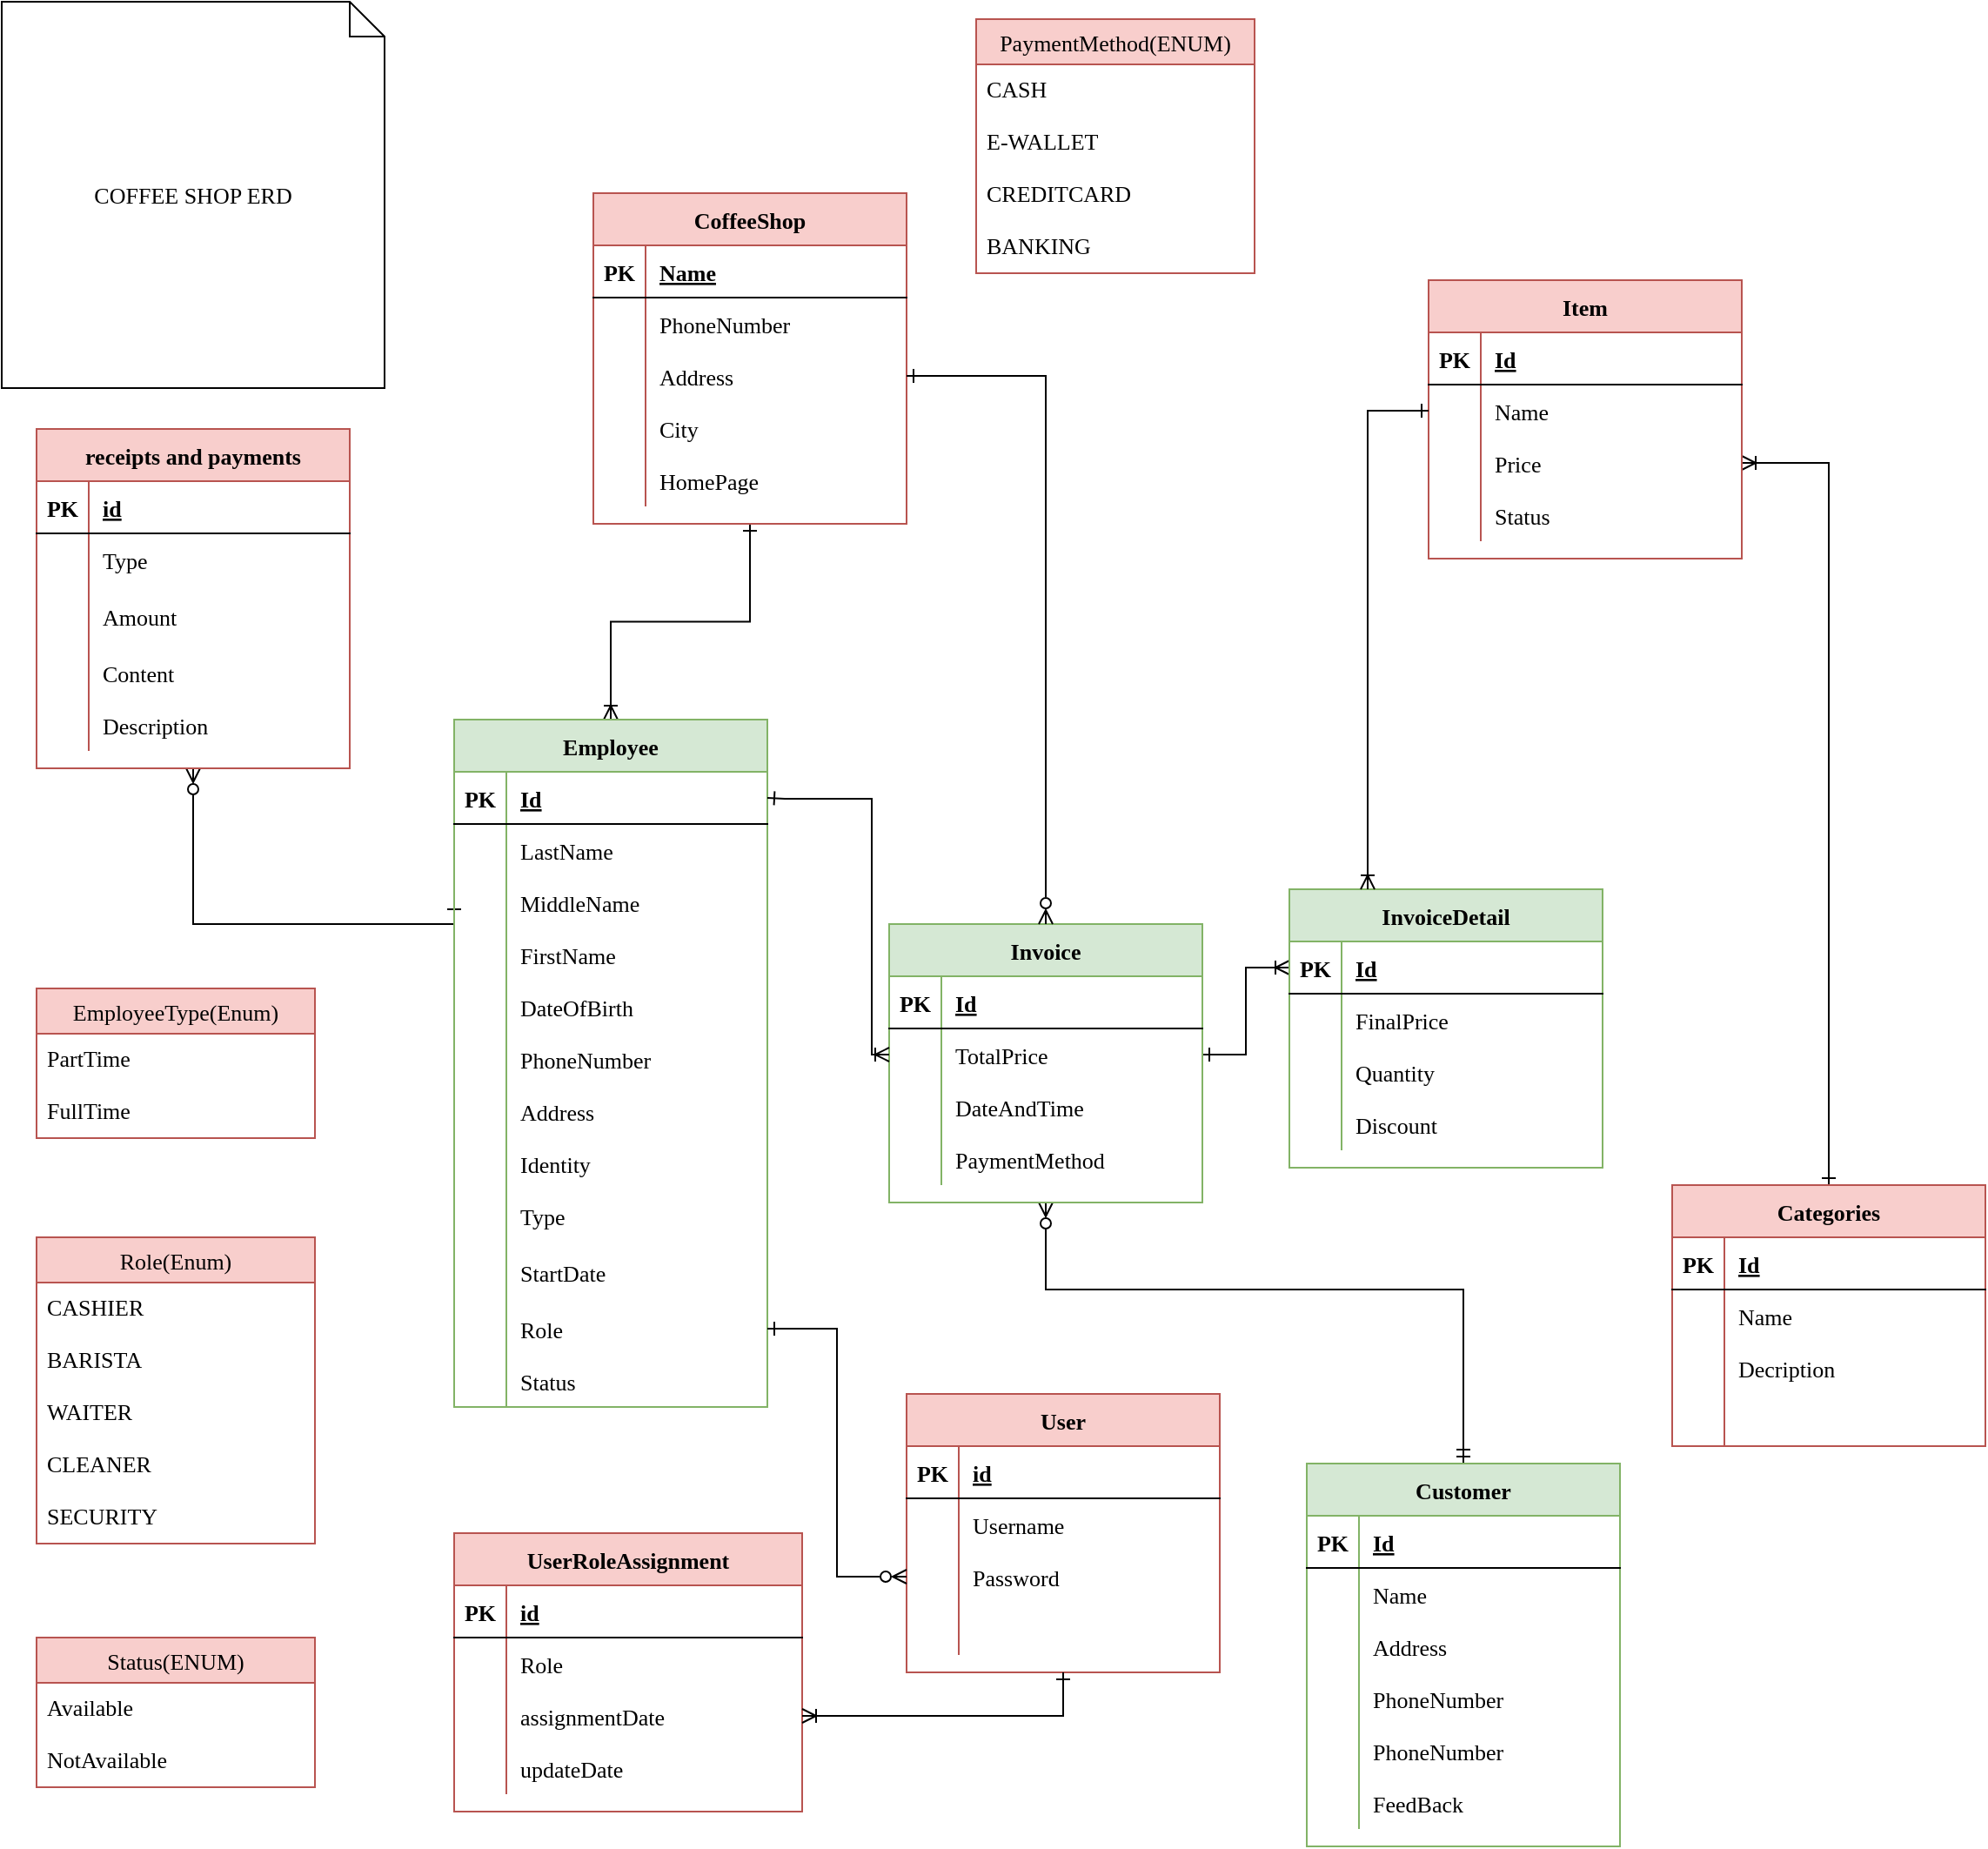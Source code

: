 <mxfile version="19.0.3" type="device"><diagram id="N6wgTk5U_IDgeU-iy5GD" name="Page-1"><mxGraphModel dx="2057" dy="898" grid="1" gridSize="10" guides="1" tooltips="1" connect="1" arrows="1" fold="1" page="1" pageScale="1" pageWidth="850" pageHeight="1100" math="0" shadow="0"><root><mxCell id="0"/><mxCell id="1" parent="0"/><mxCell id="0ik6AhMlrDR1tU_JkuX5-119" value="" style="edgeStyle=orthogonalEdgeStyle;rounded=0;orthogonalLoop=1;jettySize=auto;html=1;exitX=0.5;exitY=1;exitDx=0;exitDy=0;endArrow=ERoneToMany;endFill=0;startArrow=ERone;startFill=0;fontFamily=Comic Sans MS;fontSize=13;entryX=0.5;entryY=0;entryDx=0;entryDy=0;" parent="1" source="0ik6AhMlrDR1tU_JkuX5-1" target="0ik6AhMlrDR1tU_JkuX5-14" edge="1"><mxGeometry relative="1" as="geometry"><mxPoint x="450" y="410" as="targetPoint"/></mxGeometry></mxCell><mxCell id="0ik6AhMlrDR1tU_JkuX5-1" value="CoffeeShop" style="shape=table;startSize=30;container=1;collapsible=1;childLayout=tableLayout;fixedRows=1;rowLines=0;fontStyle=1;align=center;resizeLast=1;fillColor=#f8cecc;strokeColor=#b85450;fontFamily=Comic Sans MS;fontSize=13;" parent="1" vertex="1"><mxGeometry x="360" y="130" width="180" height="190" as="geometry"/></mxCell><mxCell id="0ik6AhMlrDR1tU_JkuX5-2" value="" style="shape=tableRow;horizontal=0;startSize=0;swimlaneHead=0;swimlaneBody=0;fillColor=none;collapsible=0;dropTarget=0;points=[[0,0.5],[1,0.5]];portConstraint=eastwest;top=0;left=0;right=0;bottom=1;fontFamily=Comic Sans MS;fontSize=13;" parent="0ik6AhMlrDR1tU_JkuX5-1" vertex="1"><mxGeometry y="30" width="180" height="30" as="geometry"/></mxCell><mxCell id="0ik6AhMlrDR1tU_JkuX5-3" value="PK" style="shape=partialRectangle;connectable=0;fillColor=none;top=0;left=0;bottom=0;right=0;fontStyle=1;overflow=hidden;fontFamily=Comic Sans MS;fontSize=13;" parent="0ik6AhMlrDR1tU_JkuX5-2" vertex="1"><mxGeometry width="30" height="30" as="geometry"><mxRectangle width="30" height="30" as="alternateBounds"/></mxGeometry></mxCell><mxCell id="0ik6AhMlrDR1tU_JkuX5-4" value="Name" style="shape=partialRectangle;connectable=0;fillColor=none;top=0;left=0;bottom=0;right=0;align=left;spacingLeft=6;fontStyle=5;overflow=hidden;fontFamily=Comic Sans MS;fontSize=13;" parent="0ik6AhMlrDR1tU_JkuX5-2" vertex="1"><mxGeometry x="30" width="150" height="30" as="geometry"><mxRectangle width="150" height="30" as="alternateBounds"/></mxGeometry></mxCell><mxCell id="0ik6AhMlrDR1tU_JkuX5-5" value="" style="shape=tableRow;horizontal=0;startSize=0;swimlaneHead=0;swimlaneBody=0;fillColor=none;collapsible=0;dropTarget=0;points=[[0,0.5],[1,0.5]];portConstraint=eastwest;top=0;left=0;right=0;bottom=0;fontFamily=Comic Sans MS;fontSize=13;" parent="0ik6AhMlrDR1tU_JkuX5-1" vertex="1"><mxGeometry y="60" width="180" height="30" as="geometry"/></mxCell><mxCell id="0ik6AhMlrDR1tU_JkuX5-6" value="" style="shape=partialRectangle;connectable=0;fillColor=none;top=0;left=0;bottom=0;right=0;editable=1;overflow=hidden;fontFamily=Comic Sans MS;fontSize=13;" parent="0ik6AhMlrDR1tU_JkuX5-5" vertex="1"><mxGeometry width="30" height="30" as="geometry"><mxRectangle width="30" height="30" as="alternateBounds"/></mxGeometry></mxCell><mxCell id="0ik6AhMlrDR1tU_JkuX5-7" value="" style="shape=partialRectangle;connectable=0;fillColor=none;top=0;left=0;bottom=0;right=0;align=left;spacingLeft=6;overflow=hidden;fontFamily=Comic Sans MS;fontSize=13;" parent="0ik6AhMlrDR1tU_JkuX5-5" vertex="1"><mxGeometry x="30" width="150" height="30" as="geometry"><mxRectangle width="150" height="30" as="alternateBounds"/></mxGeometry></mxCell><mxCell id="0ik6AhMlrDR1tU_JkuX5-8" value="" style="shape=tableRow;horizontal=0;startSize=0;swimlaneHead=0;swimlaneBody=0;fillColor=none;collapsible=0;dropTarget=0;points=[[0,0.5],[1,0.5]];portConstraint=eastwest;top=0;left=0;right=0;bottom=0;fontFamily=Comic Sans MS;fontSize=13;" parent="0ik6AhMlrDR1tU_JkuX5-1" vertex="1"><mxGeometry y="90" width="180" height="30" as="geometry"/></mxCell><mxCell id="0ik6AhMlrDR1tU_JkuX5-9" value="" style="shape=partialRectangle;connectable=0;fillColor=none;top=0;left=0;bottom=0;right=0;editable=1;overflow=hidden;fontFamily=Comic Sans MS;fontSize=13;" parent="0ik6AhMlrDR1tU_JkuX5-8" vertex="1"><mxGeometry width="30" height="30" as="geometry"><mxRectangle width="30" height="30" as="alternateBounds"/></mxGeometry></mxCell><mxCell id="0ik6AhMlrDR1tU_JkuX5-10" value="Address" style="shape=partialRectangle;connectable=0;fillColor=none;top=0;left=0;bottom=0;right=0;align=left;spacingLeft=6;overflow=hidden;fontFamily=Comic Sans MS;fontSize=13;" parent="0ik6AhMlrDR1tU_JkuX5-8" vertex="1"><mxGeometry x="30" width="150" height="30" as="geometry"><mxRectangle width="150" height="30" as="alternateBounds"/></mxGeometry></mxCell><mxCell id="0ik6AhMlrDR1tU_JkuX5-11" value="" style="shape=tableRow;horizontal=0;startSize=0;swimlaneHead=0;swimlaneBody=0;fillColor=none;collapsible=0;dropTarget=0;points=[[0,0.5],[1,0.5]];portConstraint=eastwest;top=0;left=0;right=0;bottom=0;fontFamily=Comic Sans MS;fontSize=13;" parent="0ik6AhMlrDR1tU_JkuX5-1" vertex="1"><mxGeometry y="120" width="180" height="30" as="geometry"/></mxCell><mxCell id="0ik6AhMlrDR1tU_JkuX5-12" value="" style="shape=partialRectangle;connectable=0;fillColor=none;top=0;left=0;bottom=0;right=0;editable=1;overflow=hidden;fontFamily=Comic Sans MS;fontSize=13;" parent="0ik6AhMlrDR1tU_JkuX5-11" vertex="1"><mxGeometry width="30" height="30" as="geometry"><mxRectangle width="30" height="30" as="alternateBounds"/></mxGeometry></mxCell><mxCell id="0ik6AhMlrDR1tU_JkuX5-13" value="City" style="shape=partialRectangle;connectable=0;fillColor=none;top=0;left=0;bottom=0;right=0;align=left;spacingLeft=6;overflow=hidden;fontFamily=Comic Sans MS;fontSize=13;" parent="0ik6AhMlrDR1tU_JkuX5-11" vertex="1"><mxGeometry x="30" width="150" height="30" as="geometry"><mxRectangle width="150" height="30" as="alternateBounds"/></mxGeometry></mxCell><mxCell id="0ik6AhMlrDR1tU_JkuX5-279" value="" style="shape=tableRow;horizontal=0;startSize=0;swimlaneHead=0;swimlaneBody=0;fillColor=none;collapsible=0;dropTarget=0;points=[[0,0.5],[1,0.5]];portConstraint=eastwest;top=0;left=0;right=0;bottom=0;fontFamily=Comic Sans MS;fontSize=13;" parent="0ik6AhMlrDR1tU_JkuX5-1" vertex="1"><mxGeometry y="150" width="180" height="30" as="geometry"/></mxCell><mxCell id="0ik6AhMlrDR1tU_JkuX5-280" value="" style="shape=partialRectangle;connectable=0;fillColor=none;top=0;left=0;bottom=0;right=0;editable=1;overflow=hidden;fontFamily=Comic Sans MS;fontSize=13;" parent="0ik6AhMlrDR1tU_JkuX5-279" vertex="1"><mxGeometry width="30" height="30" as="geometry"><mxRectangle width="30" height="30" as="alternateBounds"/></mxGeometry></mxCell><mxCell id="0ik6AhMlrDR1tU_JkuX5-281" value="HomePage" style="shape=partialRectangle;connectable=0;fillColor=none;top=0;left=0;bottom=0;right=0;align=left;spacingLeft=6;overflow=hidden;fontFamily=Comic Sans MS;fontSize=13;" parent="0ik6AhMlrDR1tU_JkuX5-279" vertex="1"><mxGeometry x="30" width="150" height="30" as="geometry"><mxRectangle width="150" height="30" as="alternateBounds"/></mxGeometry></mxCell><mxCell id="NEWWtH95oSSa8paHurd--14" style="edgeStyle=orthogonalEdgeStyle;rounded=0;orthogonalLoop=1;jettySize=auto;html=1;entryX=0.5;entryY=1;entryDx=0;entryDy=0;endArrow=ERzeroToMany;endFill=0;startArrow=ERone;startFill=0;fontFamily=Comic Sans MS;fontSize=13;exitX=0;exitY=0.5;exitDx=0;exitDy=0;" parent="1" source="0ik6AhMlrDR1tU_JkuX5-21" target="NEWWtH95oSSa8paHurd--1" edge="1"><mxGeometry relative="1" as="geometry"><mxPoint x="650" y="300" as="targetPoint"/><Array as="points"><mxPoint x="130" y="550"/></Array><mxPoint x="320" y="430" as="sourcePoint"/></mxGeometry></mxCell><mxCell id="0ik6AhMlrDR1tU_JkuX5-14" value="Employee" style="shape=table;startSize=30;container=1;collapsible=1;childLayout=tableLayout;fixedRows=1;rowLines=0;fontStyle=1;align=center;resizeLast=1;fillColor=#d5e8d4;strokeColor=#82b366;fontFamily=Comic Sans MS;fontSize=13;" parent="1" vertex="1"><mxGeometry x="280" y="432.5" width="180" height="395" as="geometry"/></mxCell><mxCell id="0ik6AhMlrDR1tU_JkuX5-15" value="" style="shape=tableRow;horizontal=0;startSize=0;swimlaneHead=0;swimlaneBody=0;fillColor=none;collapsible=0;dropTarget=0;points=[[0,0.5],[1,0.5]];portConstraint=eastwest;top=0;left=0;right=0;bottom=1;fontFamily=Comic Sans MS;fontSize=13;" parent="0ik6AhMlrDR1tU_JkuX5-14" vertex="1"><mxGeometry y="30" width="180" height="30" as="geometry"/></mxCell><mxCell id="0ik6AhMlrDR1tU_JkuX5-16" value="PK" style="shape=partialRectangle;connectable=0;fillColor=none;top=0;left=0;bottom=0;right=0;fontStyle=1;overflow=hidden;fontFamily=Comic Sans MS;fontSize=13;" parent="0ik6AhMlrDR1tU_JkuX5-15" vertex="1"><mxGeometry width="30" height="30" as="geometry"><mxRectangle width="30" height="30" as="alternateBounds"/></mxGeometry></mxCell><mxCell id="0ik6AhMlrDR1tU_JkuX5-17" value="Id" style="shape=partialRectangle;connectable=0;fillColor=none;top=0;left=0;bottom=0;right=0;align=left;spacingLeft=6;fontStyle=5;overflow=hidden;fontFamily=Comic Sans MS;fontSize=13;" parent="0ik6AhMlrDR1tU_JkuX5-15" vertex="1"><mxGeometry x="30" width="150" height="30" as="geometry"><mxRectangle width="150" height="30" as="alternateBounds"/></mxGeometry></mxCell><mxCell id="0ik6AhMlrDR1tU_JkuX5-18" value="" style="shape=tableRow;horizontal=0;startSize=0;swimlaneHead=0;swimlaneBody=0;fillColor=none;collapsible=0;dropTarget=0;points=[[0,0.5],[1,0.5]];portConstraint=eastwest;top=0;left=0;right=0;bottom=0;fontFamily=Comic Sans MS;fontSize=13;" parent="0ik6AhMlrDR1tU_JkuX5-14" vertex="1"><mxGeometry y="60" width="180" height="30" as="geometry"/></mxCell><mxCell id="0ik6AhMlrDR1tU_JkuX5-19" value="" style="shape=partialRectangle;connectable=0;fillColor=none;top=0;left=0;bottom=0;right=0;editable=1;overflow=hidden;fontFamily=Comic Sans MS;fontSize=13;" parent="0ik6AhMlrDR1tU_JkuX5-18" vertex="1"><mxGeometry width="30" height="30" as="geometry"><mxRectangle width="30" height="30" as="alternateBounds"/></mxGeometry></mxCell><mxCell id="0ik6AhMlrDR1tU_JkuX5-20" value="LastName" style="shape=partialRectangle;connectable=0;fillColor=none;top=0;left=0;bottom=0;right=0;align=left;spacingLeft=6;overflow=hidden;fontFamily=Comic Sans MS;fontSize=13;" parent="0ik6AhMlrDR1tU_JkuX5-18" vertex="1"><mxGeometry x="30" width="150" height="30" as="geometry"><mxRectangle width="150" height="30" as="alternateBounds"/></mxGeometry></mxCell><mxCell id="0ik6AhMlrDR1tU_JkuX5-21" value="" style="shape=tableRow;horizontal=0;startSize=0;swimlaneHead=0;swimlaneBody=0;fillColor=none;collapsible=0;dropTarget=0;points=[[0,0.5],[1,0.5]];portConstraint=eastwest;top=0;left=0;right=0;bottom=0;fontFamily=Comic Sans MS;fontSize=13;" parent="0ik6AhMlrDR1tU_JkuX5-14" vertex="1"><mxGeometry y="90" width="180" height="30" as="geometry"/></mxCell><mxCell id="0ik6AhMlrDR1tU_JkuX5-22" value="" style="shape=partialRectangle;connectable=0;fillColor=none;top=0;left=0;bottom=0;right=0;editable=1;overflow=hidden;fontFamily=Comic Sans MS;fontSize=13;" parent="0ik6AhMlrDR1tU_JkuX5-21" vertex="1"><mxGeometry width="30" height="30" as="geometry"><mxRectangle width="30" height="30" as="alternateBounds"/></mxGeometry></mxCell><mxCell id="0ik6AhMlrDR1tU_JkuX5-23" value="MiddleName" style="shape=partialRectangle;connectable=0;fillColor=none;top=0;left=0;bottom=0;right=0;align=left;spacingLeft=6;overflow=hidden;fontFamily=Comic Sans MS;fontSize=13;" parent="0ik6AhMlrDR1tU_JkuX5-21" vertex="1"><mxGeometry x="30" width="150" height="30" as="geometry"><mxRectangle width="150" height="30" as="alternateBounds"/></mxGeometry></mxCell><mxCell id="0ik6AhMlrDR1tU_JkuX5-24" value="" style="shape=tableRow;horizontal=0;startSize=0;swimlaneHead=0;swimlaneBody=0;fillColor=none;collapsible=0;dropTarget=0;points=[[0,0.5],[1,0.5]];portConstraint=eastwest;top=0;left=0;right=0;bottom=0;fontFamily=Comic Sans MS;fontSize=13;" parent="0ik6AhMlrDR1tU_JkuX5-14" vertex="1"><mxGeometry y="120" width="180" height="30" as="geometry"/></mxCell><mxCell id="0ik6AhMlrDR1tU_JkuX5-25" value="" style="shape=partialRectangle;connectable=0;fillColor=none;top=0;left=0;bottom=0;right=0;editable=1;overflow=hidden;fontFamily=Comic Sans MS;fontSize=13;" parent="0ik6AhMlrDR1tU_JkuX5-24" vertex="1"><mxGeometry width="30" height="30" as="geometry"><mxRectangle width="30" height="30" as="alternateBounds"/></mxGeometry></mxCell><mxCell id="0ik6AhMlrDR1tU_JkuX5-26" value="FirstName" style="shape=partialRectangle;connectable=0;fillColor=none;top=0;left=0;bottom=0;right=0;align=left;spacingLeft=6;overflow=hidden;fontFamily=Comic Sans MS;fontSize=13;" parent="0ik6AhMlrDR1tU_JkuX5-24" vertex="1"><mxGeometry x="30" width="150" height="30" as="geometry"><mxRectangle width="150" height="30" as="alternateBounds"/></mxGeometry></mxCell><mxCell id="zr-FWxYQImoOya2qVtSL-103" value="" style="shape=tableRow;horizontal=0;startSize=0;swimlaneHead=0;swimlaneBody=0;fillColor=none;collapsible=0;dropTarget=0;points=[[0,0.5],[1,0.5]];portConstraint=eastwest;top=0;left=0;right=0;bottom=0;fontFamily=Comic Sans MS;fontSize=13;" parent="0ik6AhMlrDR1tU_JkuX5-14" vertex="1"><mxGeometry y="150" width="180" height="30" as="geometry"/></mxCell><mxCell id="zr-FWxYQImoOya2qVtSL-104" value="" style="shape=partialRectangle;connectable=0;fillColor=none;top=0;left=0;bottom=0;right=0;editable=1;overflow=hidden;fontFamily=Comic Sans MS;fontSize=13;" parent="zr-FWxYQImoOya2qVtSL-103" vertex="1"><mxGeometry width="30" height="30" as="geometry"><mxRectangle width="30" height="30" as="alternateBounds"/></mxGeometry></mxCell><mxCell id="zr-FWxYQImoOya2qVtSL-105" value="DateOfBirth" style="shape=partialRectangle;connectable=0;fillColor=none;top=0;left=0;bottom=0;right=0;align=left;spacingLeft=6;overflow=hidden;fontFamily=Comic Sans MS;fontSize=13;" parent="zr-FWxYQImoOya2qVtSL-103" vertex="1"><mxGeometry x="30" width="150" height="30" as="geometry"><mxRectangle width="150" height="30" as="alternateBounds"/></mxGeometry></mxCell><mxCell id="0ik6AhMlrDR1tU_JkuX5-255" value="" style="shape=tableRow;horizontal=0;startSize=0;swimlaneHead=0;swimlaneBody=0;fillColor=none;collapsible=0;dropTarget=0;points=[[0,0.5],[1,0.5]];portConstraint=eastwest;top=0;left=0;right=0;bottom=0;fontFamily=Comic Sans MS;fontSize=13;" parent="0ik6AhMlrDR1tU_JkuX5-14" vertex="1"><mxGeometry y="180" width="180" height="30" as="geometry"/></mxCell><mxCell id="0ik6AhMlrDR1tU_JkuX5-256" value="" style="shape=partialRectangle;connectable=0;fillColor=none;top=0;left=0;bottom=0;right=0;editable=1;overflow=hidden;fontFamily=Comic Sans MS;fontSize=13;" parent="0ik6AhMlrDR1tU_JkuX5-255" vertex="1"><mxGeometry width="30" height="30" as="geometry"><mxRectangle width="30" height="30" as="alternateBounds"/></mxGeometry></mxCell><mxCell id="0ik6AhMlrDR1tU_JkuX5-257" value="PhoneNumber" style="shape=partialRectangle;connectable=0;fillColor=none;top=0;left=0;bottom=0;right=0;align=left;spacingLeft=6;overflow=hidden;fontFamily=Comic Sans MS;fontSize=13;" parent="0ik6AhMlrDR1tU_JkuX5-255" vertex="1"><mxGeometry x="30" width="150" height="30" as="geometry"><mxRectangle width="150" height="30" as="alternateBounds"/></mxGeometry></mxCell><mxCell id="0ik6AhMlrDR1tU_JkuX5-258" value="" style="shape=tableRow;horizontal=0;startSize=0;swimlaneHead=0;swimlaneBody=0;fillColor=none;collapsible=0;dropTarget=0;points=[[0,0.5],[1,0.5]];portConstraint=eastwest;top=0;left=0;right=0;bottom=0;fontFamily=Comic Sans MS;fontSize=13;" parent="0ik6AhMlrDR1tU_JkuX5-14" vertex="1"><mxGeometry y="210" width="180" height="30" as="geometry"/></mxCell><mxCell id="0ik6AhMlrDR1tU_JkuX5-259" value="" style="shape=partialRectangle;connectable=0;fillColor=none;top=0;left=0;bottom=0;right=0;editable=1;overflow=hidden;fontFamily=Comic Sans MS;fontSize=13;" parent="0ik6AhMlrDR1tU_JkuX5-258" vertex="1"><mxGeometry width="30" height="30" as="geometry"><mxRectangle width="30" height="30" as="alternateBounds"/></mxGeometry></mxCell><mxCell id="0ik6AhMlrDR1tU_JkuX5-260" value="Address" style="shape=partialRectangle;connectable=0;fillColor=none;top=0;left=0;bottom=0;right=0;align=left;spacingLeft=6;overflow=hidden;fontFamily=Comic Sans MS;fontSize=13;" parent="0ik6AhMlrDR1tU_JkuX5-258" vertex="1"><mxGeometry x="30" width="150" height="30" as="geometry"><mxRectangle width="150" height="30" as="alternateBounds"/></mxGeometry></mxCell><mxCell id="0ik6AhMlrDR1tU_JkuX5-261" value="" style="shape=tableRow;horizontal=0;startSize=0;swimlaneHead=0;swimlaneBody=0;fillColor=none;collapsible=0;dropTarget=0;points=[[0,0.5],[1,0.5]];portConstraint=eastwest;top=0;left=0;right=0;bottom=0;fontFamily=Comic Sans MS;fontSize=13;" parent="0ik6AhMlrDR1tU_JkuX5-14" vertex="1"><mxGeometry y="240" width="180" height="30" as="geometry"/></mxCell><mxCell id="0ik6AhMlrDR1tU_JkuX5-262" value="" style="shape=partialRectangle;connectable=0;fillColor=none;top=0;left=0;bottom=0;right=0;editable=1;overflow=hidden;fontFamily=Comic Sans MS;fontSize=13;" parent="0ik6AhMlrDR1tU_JkuX5-261" vertex="1"><mxGeometry width="30" height="30" as="geometry"><mxRectangle width="30" height="30" as="alternateBounds"/></mxGeometry></mxCell><mxCell id="0ik6AhMlrDR1tU_JkuX5-263" value="Identity" style="shape=partialRectangle;connectable=0;fillColor=none;top=0;left=0;bottom=0;right=0;align=left;spacingLeft=6;overflow=hidden;fontFamily=Comic Sans MS;fontSize=13;" parent="0ik6AhMlrDR1tU_JkuX5-261" vertex="1"><mxGeometry x="30" width="150" height="30" as="geometry"><mxRectangle width="150" height="30" as="alternateBounds"/></mxGeometry></mxCell><mxCell id="0ik6AhMlrDR1tU_JkuX5-264" value="" style="shape=tableRow;horizontal=0;startSize=0;swimlaneHead=0;swimlaneBody=0;fillColor=none;collapsible=0;dropTarget=0;points=[[0,0.5],[1,0.5]];portConstraint=eastwest;top=0;left=0;right=0;bottom=0;fontFamily=Comic Sans MS;fontSize=13;" parent="0ik6AhMlrDR1tU_JkuX5-14" vertex="1"><mxGeometry y="270" width="180" height="30" as="geometry"/></mxCell><mxCell id="0ik6AhMlrDR1tU_JkuX5-265" value="" style="shape=partialRectangle;connectable=0;fillColor=none;top=0;left=0;bottom=0;right=0;editable=1;overflow=hidden;fontFamily=Comic Sans MS;fontSize=13;" parent="0ik6AhMlrDR1tU_JkuX5-264" vertex="1"><mxGeometry width="30" height="30" as="geometry"><mxRectangle width="30" height="30" as="alternateBounds"/></mxGeometry></mxCell><mxCell id="0ik6AhMlrDR1tU_JkuX5-266" value="Type" style="shape=partialRectangle;connectable=0;fillColor=none;top=0;left=0;bottom=0;right=0;align=left;spacingLeft=6;overflow=hidden;fontFamily=Comic Sans MS;fontSize=13;" parent="0ik6AhMlrDR1tU_JkuX5-264" vertex="1"><mxGeometry x="30" width="150" height="30" as="geometry"><mxRectangle width="150" height="30" as="alternateBounds"/></mxGeometry></mxCell><mxCell id="zr-FWxYQImoOya2qVtSL-106" value="" style="shape=tableRow;horizontal=0;startSize=0;swimlaneHead=0;swimlaneBody=0;fillColor=none;collapsible=0;dropTarget=0;points=[[0,0.5],[1,0.5]];portConstraint=eastwest;top=0;left=0;right=0;bottom=0;fontFamily=Comic Sans MS;fontSize=13;" parent="0ik6AhMlrDR1tU_JkuX5-14" vertex="1"><mxGeometry y="300" width="180" height="35" as="geometry"/></mxCell><mxCell id="zr-FWxYQImoOya2qVtSL-107" value="" style="shape=partialRectangle;connectable=0;fillColor=none;top=0;left=0;bottom=0;right=0;editable=1;overflow=hidden;fontFamily=Comic Sans MS;fontSize=13;" parent="zr-FWxYQImoOya2qVtSL-106" vertex="1"><mxGeometry width="30" height="35" as="geometry"><mxRectangle width="30" height="35" as="alternateBounds"/></mxGeometry></mxCell><mxCell id="zr-FWxYQImoOya2qVtSL-108" value="StartDate" style="shape=partialRectangle;connectable=0;fillColor=none;top=0;left=0;bottom=0;right=0;align=left;spacingLeft=6;overflow=hidden;fontFamily=Comic Sans MS;fontSize=13;" parent="zr-FWxYQImoOya2qVtSL-106" vertex="1"><mxGeometry x="30" width="150" height="35" as="geometry"><mxRectangle width="150" height="35" as="alternateBounds"/></mxGeometry></mxCell><mxCell id="2j3mAr7dvC5ASI4nY-Wq-60" value="" style="shape=tableRow;horizontal=0;startSize=0;swimlaneHead=0;swimlaneBody=0;fillColor=none;collapsible=0;dropTarget=0;points=[[0,0.5],[1,0.5]];portConstraint=eastwest;top=0;left=0;right=0;bottom=0;fontFamily=Comic Sans MS;fontSize=13;" parent="0ik6AhMlrDR1tU_JkuX5-14" vertex="1"><mxGeometry y="335" width="180" height="30" as="geometry"/></mxCell><mxCell id="2j3mAr7dvC5ASI4nY-Wq-61" value="" style="shape=partialRectangle;connectable=0;fillColor=none;top=0;left=0;bottom=0;right=0;editable=1;overflow=hidden;fontFamily=Comic Sans MS;fontSize=13;" parent="2j3mAr7dvC5ASI4nY-Wq-60" vertex="1"><mxGeometry width="30" height="30" as="geometry"><mxRectangle width="30" height="30" as="alternateBounds"/></mxGeometry></mxCell><mxCell id="2j3mAr7dvC5ASI4nY-Wq-62" value="Role" style="shape=partialRectangle;connectable=0;fillColor=none;top=0;left=0;bottom=0;right=0;align=left;spacingLeft=6;overflow=hidden;fontFamily=Comic Sans MS;fontSize=13;" parent="2j3mAr7dvC5ASI4nY-Wq-60" vertex="1"><mxGeometry x="30" width="150" height="30" as="geometry"><mxRectangle width="150" height="30" as="alternateBounds"/></mxGeometry></mxCell><mxCell id="2j3mAr7dvC5ASI4nY-Wq-63" value="" style="shape=tableRow;horizontal=0;startSize=0;swimlaneHead=0;swimlaneBody=0;fillColor=none;collapsible=0;dropTarget=0;points=[[0,0.5],[1,0.5]];portConstraint=eastwest;top=0;left=0;right=0;bottom=0;fontFamily=Comic Sans MS;fontSize=13;" parent="0ik6AhMlrDR1tU_JkuX5-14" vertex="1"><mxGeometry y="365" width="180" height="30" as="geometry"/></mxCell><mxCell id="2j3mAr7dvC5ASI4nY-Wq-64" value="" style="shape=partialRectangle;connectable=0;fillColor=none;top=0;left=0;bottom=0;right=0;editable=1;overflow=hidden;fontFamily=Comic Sans MS;fontSize=13;" parent="2j3mAr7dvC5ASI4nY-Wq-63" vertex="1"><mxGeometry width="30" height="30" as="geometry"><mxRectangle width="30" height="30" as="alternateBounds"/></mxGeometry></mxCell><mxCell id="2j3mAr7dvC5ASI4nY-Wq-65" value="Status" style="shape=partialRectangle;connectable=0;fillColor=none;top=0;left=0;bottom=0;right=0;align=left;spacingLeft=6;overflow=hidden;fontFamily=Comic Sans MS;fontSize=13;" parent="2j3mAr7dvC5ASI4nY-Wq-63" vertex="1"><mxGeometry x="30" width="150" height="30" as="geometry"><mxRectangle width="150" height="30" as="alternateBounds"/></mxGeometry></mxCell><mxCell id="0ik6AhMlrDR1tU_JkuX5-81" style="edgeStyle=orthogonalEdgeStyle;rounded=0;orthogonalLoop=1;jettySize=auto;html=1;entryX=0.5;entryY=1;entryDx=0;entryDy=0;endArrow=ERzeroToMany;endFill=0;startArrow=ERmandOne;startFill=0;exitX=0.5;exitY=0;exitDx=0;exitDy=0;fontFamily=Comic Sans MS;fontSize=13;" parent="1" source="0ik6AhMlrDR1tU_JkuX5-27" target="0ik6AhMlrDR1tU_JkuX5-135" edge="1"><mxGeometry relative="1" as="geometry"><mxPoint x="940" y="840" as="sourcePoint"/><Array as="points"><mxPoint x="860" y="760"/><mxPoint x="620" y="760"/></Array><mxPoint x="940" y="570" as="targetPoint"/></mxGeometry></mxCell><mxCell id="0ik6AhMlrDR1tU_JkuX5-27" value="Customer" style="shape=table;startSize=30;container=1;collapsible=1;childLayout=tableLayout;fixedRows=1;rowLines=0;fontStyle=1;align=center;resizeLast=1;fillColor=#d5e8d4;strokeColor=#82b366;fontFamily=Comic Sans MS;fontSize=13;" parent="1" vertex="1"><mxGeometry x="770" y="860" width="180" height="220" as="geometry"/></mxCell><mxCell id="0ik6AhMlrDR1tU_JkuX5-28" value="" style="shape=tableRow;horizontal=0;startSize=0;swimlaneHead=0;swimlaneBody=0;fillColor=none;collapsible=0;dropTarget=0;points=[[0,0.5],[1,0.5]];portConstraint=eastwest;top=0;left=0;right=0;bottom=1;fontFamily=Comic Sans MS;fontSize=13;" parent="0ik6AhMlrDR1tU_JkuX5-27" vertex="1"><mxGeometry y="30" width="180" height="30" as="geometry"/></mxCell><mxCell id="0ik6AhMlrDR1tU_JkuX5-29" value="PK" style="shape=partialRectangle;connectable=0;fillColor=none;top=0;left=0;bottom=0;right=0;fontStyle=1;overflow=hidden;fontFamily=Comic Sans MS;fontSize=13;" parent="0ik6AhMlrDR1tU_JkuX5-28" vertex="1"><mxGeometry width="30" height="30" as="geometry"><mxRectangle width="30" height="30" as="alternateBounds"/></mxGeometry></mxCell><mxCell id="0ik6AhMlrDR1tU_JkuX5-30" value="Id" style="shape=partialRectangle;connectable=0;fillColor=none;top=0;left=0;bottom=0;right=0;align=left;spacingLeft=6;fontStyle=5;overflow=hidden;fontFamily=Comic Sans MS;fontSize=13;" parent="0ik6AhMlrDR1tU_JkuX5-28" vertex="1"><mxGeometry x="30" width="150" height="30" as="geometry"><mxRectangle width="150" height="30" as="alternateBounds"/></mxGeometry></mxCell><mxCell id="0ik6AhMlrDR1tU_JkuX5-31" value="" style="shape=tableRow;horizontal=0;startSize=0;swimlaneHead=0;swimlaneBody=0;fillColor=none;collapsible=0;dropTarget=0;points=[[0,0.5],[1,0.5]];portConstraint=eastwest;top=0;left=0;right=0;bottom=0;fontFamily=Comic Sans MS;fontSize=13;" parent="0ik6AhMlrDR1tU_JkuX5-27" vertex="1"><mxGeometry y="60" width="180" height="30" as="geometry"/></mxCell><mxCell id="0ik6AhMlrDR1tU_JkuX5-32" value="" style="shape=partialRectangle;connectable=0;fillColor=none;top=0;left=0;bottom=0;right=0;editable=1;overflow=hidden;fontFamily=Comic Sans MS;fontSize=13;" parent="0ik6AhMlrDR1tU_JkuX5-31" vertex="1"><mxGeometry width="30" height="30" as="geometry"><mxRectangle width="30" height="30" as="alternateBounds"/></mxGeometry></mxCell><mxCell id="0ik6AhMlrDR1tU_JkuX5-33" value="Name" style="shape=partialRectangle;connectable=0;fillColor=none;top=0;left=0;bottom=0;right=0;align=left;spacingLeft=6;overflow=hidden;fontFamily=Comic Sans MS;fontSize=13;" parent="0ik6AhMlrDR1tU_JkuX5-31" vertex="1"><mxGeometry x="30" width="150" height="30" as="geometry"><mxRectangle width="150" height="30" as="alternateBounds"/></mxGeometry></mxCell><mxCell id="0ik6AhMlrDR1tU_JkuX5-34" value="" style="shape=tableRow;horizontal=0;startSize=0;swimlaneHead=0;swimlaneBody=0;fillColor=none;collapsible=0;dropTarget=0;points=[[0,0.5],[1,0.5]];portConstraint=eastwest;top=0;left=0;right=0;bottom=0;fontFamily=Comic Sans MS;fontSize=13;" parent="0ik6AhMlrDR1tU_JkuX5-27" vertex="1"><mxGeometry y="90" width="180" height="30" as="geometry"/></mxCell><mxCell id="0ik6AhMlrDR1tU_JkuX5-35" value="" style="shape=partialRectangle;connectable=0;fillColor=none;top=0;left=0;bottom=0;right=0;editable=1;overflow=hidden;fontFamily=Comic Sans MS;fontSize=13;" parent="0ik6AhMlrDR1tU_JkuX5-34" vertex="1"><mxGeometry width="30" height="30" as="geometry"><mxRectangle width="30" height="30" as="alternateBounds"/></mxGeometry></mxCell><mxCell id="0ik6AhMlrDR1tU_JkuX5-36" value="Address" style="shape=partialRectangle;connectable=0;fillColor=none;top=0;left=0;bottom=0;right=0;align=left;spacingLeft=6;overflow=hidden;fontFamily=Comic Sans MS;fontSize=13;" parent="0ik6AhMlrDR1tU_JkuX5-34" vertex="1"><mxGeometry x="30" width="150" height="30" as="geometry"><mxRectangle width="150" height="30" as="alternateBounds"/></mxGeometry></mxCell><mxCell id="0ik6AhMlrDR1tU_JkuX5-37" value="" style="shape=tableRow;horizontal=0;startSize=0;swimlaneHead=0;swimlaneBody=0;fillColor=none;collapsible=0;dropTarget=0;points=[[0,0.5],[1,0.5]];portConstraint=eastwest;top=0;left=0;right=0;bottom=0;fontFamily=Comic Sans MS;fontSize=13;" parent="0ik6AhMlrDR1tU_JkuX5-27" vertex="1"><mxGeometry y="120" width="180" height="30" as="geometry"/></mxCell><mxCell id="0ik6AhMlrDR1tU_JkuX5-38" value="" style="shape=partialRectangle;connectable=0;fillColor=none;top=0;left=0;bottom=0;right=0;editable=1;overflow=hidden;fontFamily=Comic Sans MS;fontSize=13;" parent="0ik6AhMlrDR1tU_JkuX5-37" vertex="1"><mxGeometry width="30" height="30" as="geometry"><mxRectangle width="30" height="30" as="alternateBounds"/></mxGeometry></mxCell><mxCell id="0ik6AhMlrDR1tU_JkuX5-39" value="PhoneNumber" style="shape=partialRectangle;connectable=0;fillColor=none;top=0;left=0;bottom=0;right=0;align=left;spacingLeft=6;overflow=hidden;fontFamily=Comic Sans MS;fontSize=13;" parent="0ik6AhMlrDR1tU_JkuX5-37" vertex="1"><mxGeometry x="30" width="150" height="30" as="geometry"><mxRectangle width="150" height="30" as="alternateBounds"/></mxGeometry></mxCell><mxCell id="0ik6AhMlrDR1tU_JkuX5-274" value="" style="shape=tableRow;horizontal=0;startSize=0;swimlaneHead=0;swimlaneBody=0;fillColor=none;collapsible=0;dropTarget=0;points=[[0,0.5],[1,0.5]];portConstraint=eastwest;top=0;left=0;right=0;bottom=0;fontFamily=Comic Sans MS;fontSize=13;" parent="0ik6AhMlrDR1tU_JkuX5-27" vertex="1"><mxGeometry y="150" width="180" height="30" as="geometry"/></mxCell><mxCell id="0ik6AhMlrDR1tU_JkuX5-275" value="" style="shape=partialRectangle;connectable=0;fillColor=none;top=0;left=0;bottom=0;right=0;editable=1;overflow=hidden;fontFamily=Comic Sans MS;fontSize=13;" parent="0ik6AhMlrDR1tU_JkuX5-274" vertex="1"><mxGeometry width="30" height="30" as="geometry"><mxRectangle width="30" height="30" as="alternateBounds"/></mxGeometry></mxCell><mxCell id="0ik6AhMlrDR1tU_JkuX5-276" value="PhoneNumber" style="shape=partialRectangle;connectable=0;fillColor=none;top=0;left=0;bottom=0;right=0;align=left;spacingLeft=6;overflow=hidden;fontFamily=Comic Sans MS;fontSize=13;" parent="0ik6AhMlrDR1tU_JkuX5-274" vertex="1"><mxGeometry x="30" width="150" height="30" as="geometry"><mxRectangle width="150" height="30" as="alternateBounds"/></mxGeometry></mxCell><mxCell id="xgCqNkx-CxD6oiDSYdy2-1" value="" style="shape=tableRow;horizontal=0;startSize=0;swimlaneHead=0;swimlaneBody=0;fillColor=none;collapsible=0;dropTarget=0;points=[[0,0.5],[1,0.5]];portConstraint=eastwest;top=0;left=0;right=0;bottom=0;fontFamily=Comic Sans MS;fontSize=13;" parent="0ik6AhMlrDR1tU_JkuX5-27" vertex="1"><mxGeometry y="180" width="180" height="30" as="geometry"/></mxCell><mxCell id="xgCqNkx-CxD6oiDSYdy2-2" value="" style="shape=partialRectangle;connectable=0;fillColor=none;top=0;left=0;bottom=0;right=0;editable=1;overflow=hidden;fontFamily=Comic Sans MS;fontSize=13;" parent="xgCqNkx-CxD6oiDSYdy2-1" vertex="1"><mxGeometry width="30" height="30" as="geometry"><mxRectangle width="30" height="30" as="alternateBounds"/></mxGeometry></mxCell><mxCell id="xgCqNkx-CxD6oiDSYdy2-3" value="FeedBack" style="shape=partialRectangle;connectable=0;fillColor=none;top=0;left=0;bottom=0;right=0;align=left;spacingLeft=6;overflow=hidden;fontFamily=Comic Sans MS;fontSize=13;" parent="xgCqNkx-CxD6oiDSYdy2-1" vertex="1"><mxGeometry x="30" width="150" height="30" as="geometry"><mxRectangle width="150" height="30" as="alternateBounds"/></mxGeometry></mxCell><mxCell id="zr-FWxYQImoOya2qVtSL-86" style="edgeStyle=orthogonalEdgeStyle;rounded=0;orthogonalLoop=1;jettySize=auto;html=1;exitX=1;exitY=0.5;exitDx=0;exitDy=0;startArrow=ERoneToMany;startFill=0;endArrow=ERone;endFill=0;fontFamily=Comic Sans MS;entryX=0.5;entryY=0;entryDx=0;entryDy=0;fontSize=13;" parent="1" source="0ik6AhMlrDR1tU_JkuX5-109" target="zr-FWxYQImoOya2qVtSL-87" edge="1"><mxGeometry relative="1" as="geometry"><mxPoint x="1599.632" y="920" as="targetPoint"/></mxGeometry></mxCell><mxCell id="0ik6AhMlrDR1tU_JkuX5-102" value="Item" style="shape=table;startSize=30;container=1;collapsible=1;childLayout=tableLayout;fixedRows=1;rowLines=0;fontStyle=1;align=center;resizeLast=1;fillColor=#f8cecc;strokeColor=#b85450;fontFamily=Comic Sans MS;fontSize=13;" parent="1" vertex="1"><mxGeometry x="840" y="180" width="180" height="160.0" as="geometry"/></mxCell><mxCell id="0ik6AhMlrDR1tU_JkuX5-103" value="" style="shape=tableRow;horizontal=0;startSize=0;swimlaneHead=0;swimlaneBody=0;fillColor=none;collapsible=0;dropTarget=0;points=[[0,0.5],[1,0.5]];portConstraint=eastwest;top=0;left=0;right=0;bottom=1;fontFamily=Comic Sans MS;fontSize=13;" parent="0ik6AhMlrDR1tU_JkuX5-102" vertex="1"><mxGeometry y="30" width="180" height="30" as="geometry"/></mxCell><mxCell id="0ik6AhMlrDR1tU_JkuX5-104" value="PK" style="shape=partialRectangle;connectable=0;fillColor=none;top=0;left=0;bottom=0;right=0;fontStyle=1;overflow=hidden;fontFamily=Comic Sans MS;fontSize=13;" parent="0ik6AhMlrDR1tU_JkuX5-103" vertex="1"><mxGeometry width="30" height="30" as="geometry"><mxRectangle width="30" height="30" as="alternateBounds"/></mxGeometry></mxCell><mxCell id="0ik6AhMlrDR1tU_JkuX5-105" value="Id" style="shape=partialRectangle;connectable=0;fillColor=none;top=0;left=0;bottom=0;right=0;align=left;spacingLeft=6;fontStyle=5;overflow=hidden;fontFamily=Comic Sans MS;fontSize=13;" parent="0ik6AhMlrDR1tU_JkuX5-103" vertex="1"><mxGeometry x="30" width="150" height="30" as="geometry"><mxRectangle width="150" height="30" as="alternateBounds"/></mxGeometry></mxCell><mxCell id="0ik6AhMlrDR1tU_JkuX5-106" value="" style="shape=tableRow;horizontal=0;startSize=0;swimlaneHead=0;swimlaneBody=0;fillColor=none;collapsible=0;dropTarget=0;points=[[0,0.5],[1,0.5]];portConstraint=eastwest;top=0;left=0;right=0;bottom=0;fontFamily=Comic Sans MS;fontSize=13;" parent="0ik6AhMlrDR1tU_JkuX5-102" vertex="1"><mxGeometry y="60" width="180" height="30" as="geometry"/></mxCell><mxCell id="0ik6AhMlrDR1tU_JkuX5-107" value="" style="shape=partialRectangle;connectable=0;fillColor=none;top=0;left=0;bottom=0;right=0;editable=1;overflow=hidden;fontFamily=Comic Sans MS;fontSize=13;" parent="0ik6AhMlrDR1tU_JkuX5-106" vertex="1"><mxGeometry width="30" height="30" as="geometry"><mxRectangle width="30" height="30" as="alternateBounds"/></mxGeometry></mxCell><mxCell id="0ik6AhMlrDR1tU_JkuX5-108" value="Name" style="shape=partialRectangle;connectable=0;fillColor=none;top=0;left=0;bottom=0;right=0;align=left;spacingLeft=6;overflow=hidden;fontFamily=Comic Sans MS;fontSize=13;" parent="0ik6AhMlrDR1tU_JkuX5-106" vertex="1"><mxGeometry x="30" width="150" height="30" as="geometry"><mxRectangle width="150" height="30" as="alternateBounds"/></mxGeometry></mxCell><mxCell id="0ik6AhMlrDR1tU_JkuX5-109" value="" style="shape=tableRow;horizontal=0;startSize=0;swimlaneHead=0;swimlaneBody=0;fillColor=none;collapsible=0;dropTarget=0;points=[[0,0.5],[1,0.5]];portConstraint=eastwest;top=0;left=0;right=0;bottom=0;fontFamily=Comic Sans MS;fontSize=13;" parent="0ik6AhMlrDR1tU_JkuX5-102" vertex="1"><mxGeometry y="90" width="180" height="30" as="geometry"/></mxCell><mxCell id="0ik6AhMlrDR1tU_JkuX5-110" value="" style="shape=partialRectangle;connectable=0;fillColor=none;top=0;left=0;bottom=0;right=0;editable=1;overflow=hidden;fontFamily=Comic Sans MS;fontSize=13;" parent="0ik6AhMlrDR1tU_JkuX5-109" vertex="1"><mxGeometry width="30" height="30" as="geometry"><mxRectangle width="30" height="30" as="alternateBounds"/></mxGeometry></mxCell><mxCell id="0ik6AhMlrDR1tU_JkuX5-111" value="Price" style="shape=partialRectangle;connectable=0;fillColor=none;top=0;left=0;bottom=0;right=0;align=left;spacingLeft=6;overflow=hidden;fontFamily=Comic Sans MS;fontSize=13;" parent="0ik6AhMlrDR1tU_JkuX5-109" vertex="1"><mxGeometry x="30" width="150" height="30" as="geometry"><mxRectangle width="150" height="30" as="alternateBounds"/></mxGeometry></mxCell><mxCell id="zr-FWxYQImoOya2qVtSL-69" value="" style="shape=tableRow;horizontal=0;startSize=0;swimlaneHead=0;swimlaneBody=0;fillColor=none;collapsible=0;dropTarget=0;points=[[0,0.5],[1,0.5]];portConstraint=eastwest;top=0;left=0;right=0;bottom=0;fontFamily=Comic Sans MS;fontSize=13;" parent="0ik6AhMlrDR1tU_JkuX5-102" vertex="1"><mxGeometry y="120" width="180" height="30" as="geometry"/></mxCell><mxCell id="zr-FWxYQImoOya2qVtSL-70" value="" style="shape=partialRectangle;connectable=0;fillColor=none;top=0;left=0;bottom=0;right=0;editable=1;overflow=hidden;fontFamily=Comic Sans MS;fontSize=13;" parent="zr-FWxYQImoOya2qVtSL-69" vertex="1"><mxGeometry width="30" height="30" as="geometry"><mxRectangle width="30" height="30" as="alternateBounds"/></mxGeometry></mxCell><mxCell id="zr-FWxYQImoOya2qVtSL-71" value="Status" style="shape=partialRectangle;connectable=0;fillColor=none;top=0;left=0;bottom=0;right=0;align=left;spacingLeft=6;overflow=hidden;fontFamily=Comic Sans MS;fontSize=13;" parent="zr-FWxYQImoOya2qVtSL-69" vertex="1"><mxGeometry x="30" width="150" height="30" as="geometry"><mxRectangle width="150" height="30" as="alternateBounds"/></mxGeometry></mxCell><mxCell id="zr-FWxYQImoOya2qVtSL-65" style="edgeStyle=orthogonalEdgeStyle;rounded=0;orthogonalLoop=1;jettySize=auto;html=1;exitX=1;exitY=0.5;exitDx=0;exitDy=0;entryX=0;entryY=0.5;entryDx=0;entryDy=0;startArrow=ERone;startFill=0;endArrow=ERoneToMany;endFill=0;fontFamily=Comic Sans MS;fontSize=13;" parent="1" source="0ik6AhMlrDR1tU_JkuX5-139" target="zr-FWxYQImoOya2qVtSL-5" edge="1"><mxGeometry relative="1" as="geometry"/></mxCell><mxCell id="0ik6AhMlrDR1tU_JkuX5-135" value="Invoice" style="shape=table;startSize=30;container=1;collapsible=1;childLayout=tableLayout;fixedRows=1;rowLines=0;fontStyle=1;align=center;resizeLast=1;fillColor=#d5e8d4;strokeColor=#82b366;fontFamily=Comic Sans MS;fontSize=13;" parent="1" vertex="1"><mxGeometry x="530" y="550" width="180" height="160" as="geometry"/></mxCell><mxCell id="0ik6AhMlrDR1tU_JkuX5-136" value="" style="shape=tableRow;horizontal=0;startSize=0;swimlaneHead=0;swimlaneBody=0;fillColor=none;collapsible=0;dropTarget=0;points=[[0,0.5],[1,0.5]];portConstraint=eastwest;top=0;left=0;right=0;bottom=1;fontFamily=Comic Sans MS;fontSize=13;" parent="0ik6AhMlrDR1tU_JkuX5-135" vertex="1"><mxGeometry y="30" width="180" height="30" as="geometry"/></mxCell><mxCell id="0ik6AhMlrDR1tU_JkuX5-137" value="PK" style="shape=partialRectangle;connectable=0;fillColor=none;top=0;left=0;bottom=0;right=0;fontStyle=1;overflow=hidden;fontFamily=Comic Sans MS;fontSize=13;" parent="0ik6AhMlrDR1tU_JkuX5-136" vertex="1"><mxGeometry width="30" height="30" as="geometry"><mxRectangle width="30" height="30" as="alternateBounds"/></mxGeometry></mxCell><mxCell id="0ik6AhMlrDR1tU_JkuX5-138" value="Id" style="shape=partialRectangle;connectable=0;fillColor=none;top=0;left=0;bottom=0;right=0;align=left;spacingLeft=6;fontStyle=5;overflow=hidden;fontFamily=Comic Sans MS;fontSize=13;" parent="0ik6AhMlrDR1tU_JkuX5-136" vertex="1"><mxGeometry x="30" width="150" height="30" as="geometry"><mxRectangle width="150" height="30" as="alternateBounds"/></mxGeometry></mxCell><mxCell id="0ik6AhMlrDR1tU_JkuX5-139" value="" style="shape=tableRow;horizontal=0;startSize=0;swimlaneHead=0;swimlaneBody=0;fillColor=none;collapsible=0;dropTarget=0;points=[[0,0.5],[1,0.5]];portConstraint=eastwest;top=0;left=0;right=0;bottom=0;fontFamily=Comic Sans MS;fontSize=13;" parent="0ik6AhMlrDR1tU_JkuX5-135" vertex="1"><mxGeometry y="60" width="180" height="30" as="geometry"/></mxCell><mxCell id="0ik6AhMlrDR1tU_JkuX5-140" value="" style="shape=partialRectangle;connectable=0;fillColor=none;top=0;left=0;bottom=0;right=0;editable=1;overflow=hidden;fontFamily=Comic Sans MS;fontSize=13;" parent="0ik6AhMlrDR1tU_JkuX5-139" vertex="1"><mxGeometry width="30" height="30" as="geometry"><mxRectangle width="30" height="30" as="alternateBounds"/></mxGeometry></mxCell><mxCell id="0ik6AhMlrDR1tU_JkuX5-141" value="TotalPrice" style="shape=partialRectangle;connectable=0;fillColor=none;top=0;left=0;bottom=0;right=0;align=left;spacingLeft=6;overflow=hidden;fontFamily=Comic Sans MS;fontSize=13;" parent="0ik6AhMlrDR1tU_JkuX5-139" vertex="1"><mxGeometry x="30" width="150" height="30" as="geometry"><mxRectangle width="150" height="30" as="alternateBounds"/></mxGeometry></mxCell><mxCell id="0ik6AhMlrDR1tU_JkuX5-142" value="" style="shape=tableRow;horizontal=0;startSize=0;swimlaneHead=0;swimlaneBody=0;fillColor=none;collapsible=0;dropTarget=0;points=[[0,0.5],[1,0.5]];portConstraint=eastwest;top=0;left=0;right=0;bottom=0;fontFamily=Comic Sans MS;fontSize=13;" parent="0ik6AhMlrDR1tU_JkuX5-135" vertex="1"><mxGeometry y="90" width="180" height="30" as="geometry"/></mxCell><mxCell id="0ik6AhMlrDR1tU_JkuX5-143" value="" style="shape=partialRectangle;connectable=0;fillColor=none;top=0;left=0;bottom=0;right=0;editable=1;overflow=hidden;fontFamily=Comic Sans MS;fontSize=13;" parent="0ik6AhMlrDR1tU_JkuX5-142" vertex="1"><mxGeometry width="30" height="30" as="geometry"><mxRectangle width="30" height="30" as="alternateBounds"/></mxGeometry></mxCell><mxCell id="0ik6AhMlrDR1tU_JkuX5-144" value="DateAndTime" style="shape=partialRectangle;connectable=0;fillColor=none;top=0;left=0;bottom=0;right=0;align=left;spacingLeft=6;overflow=hidden;fontFamily=Comic Sans MS;fontSize=13;" parent="0ik6AhMlrDR1tU_JkuX5-142" vertex="1"><mxGeometry x="30" width="150" height="30" as="geometry"><mxRectangle width="150" height="30" as="alternateBounds"/></mxGeometry></mxCell><mxCell id="0ik6AhMlrDR1tU_JkuX5-145" value="" style="shape=tableRow;horizontal=0;startSize=0;swimlaneHead=0;swimlaneBody=0;fillColor=none;collapsible=0;dropTarget=0;points=[[0,0.5],[1,0.5]];portConstraint=eastwest;top=0;left=0;right=0;bottom=0;fontFamily=Comic Sans MS;fontSize=13;" parent="0ik6AhMlrDR1tU_JkuX5-135" vertex="1"><mxGeometry y="120" width="180" height="30" as="geometry"/></mxCell><mxCell id="0ik6AhMlrDR1tU_JkuX5-146" value="" style="shape=partialRectangle;connectable=0;fillColor=none;top=0;left=0;bottom=0;right=0;editable=1;overflow=hidden;fontFamily=Comic Sans MS;fontSize=13;" parent="0ik6AhMlrDR1tU_JkuX5-145" vertex="1"><mxGeometry width="30" height="30" as="geometry"><mxRectangle width="30" height="30" as="alternateBounds"/></mxGeometry></mxCell><mxCell id="0ik6AhMlrDR1tU_JkuX5-147" value="PaymentMethod" style="shape=partialRectangle;connectable=0;fillColor=none;top=0;left=0;bottom=0;right=0;align=left;spacingLeft=6;overflow=hidden;fontFamily=Comic Sans MS;fontSize=13;" parent="0ik6AhMlrDR1tU_JkuX5-145" vertex="1"><mxGeometry x="30" width="150" height="30" as="geometry"><mxRectangle width="150" height="30" as="alternateBounds"/></mxGeometry></mxCell><mxCell id="0ik6AhMlrDR1tU_JkuX5-166" style="edgeStyle=orthogonalEdgeStyle;rounded=0;orthogonalLoop=1;jettySize=auto;html=1;startArrow=ERoneToMany;startFill=0;endArrow=ERone;endFill=0;exitX=0;exitY=0.5;exitDx=0;exitDy=0;fontFamily=Comic Sans MS;entryX=1;entryY=0.5;entryDx=0;entryDy=0;fontSize=13;" parent="1" source="0ik6AhMlrDR1tU_JkuX5-139" target="0ik6AhMlrDR1tU_JkuX5-15" edge="1"><mxGeometry relative="1" as="geometry"><Array as="points"><mxPoint x="520" y="625"/><mxPoint x="520" y="478"/><mxPoint x="470" y="478"/></Array><mxPoint x="850" y="485" as="sourcePoint"/><mxPoint x="520" y="690" as="targetPoint"/></mxGeometry></mxCell><mxCell id="0ik6AhMlrDR1tU_JkuX5-227" value="Role(Enum)" style="swimlane;fontStyle=0;childLayout=stackLayout;horizontal=1;startSize=26;horizontalStack=0;resizeParent=1;resizeParentMax=0;resizeLast=0;collapsible=1;marginBottom=0;align=center;fontSize=13;fillColor=#f8cecc;strokeColor=#b85450;fontFamily=Comic Sans MS;" parent="1" vertex="1"><mxGeometry x="40" y="730" width="160" height="176" as="geometry"/></mxCell><mxCell id="0ik6AhMlrDR1tU_JkuX5-228" value="CASHIER&#10;" style="text;strokeColor=none;fillColor=none;spacingLeft=4;spacingRight=4;overflow=hidden;rotatable=0;points=[[0,0.5],[1,0.5]];portConstraint=eastwest;fontSize=13;fontFamily=Comic Sans MS;" parent="0ik6AhMlrDR1tU_JkuX5-227" vertex="1"><mxGeometry y="26" width="160" height="30" as="geometry"/></mxCell><mxCell id="0ik6AhMlrDR1tU_JkuX5-229" value="BARISTA" style="text;strokeColor=none;fillColor=none;spacingLeft=4;spacingRight=4;overflow=hidden;rotatable=0;points=[[0,0.5],[1,0.5]];portConstraint=eastwest;fontSize=13;fontFamily=Comic Sans MS;" parent="0ik6AhMlrDR1tU_JkuX5-227" vertex="1"><mxGeometry y="56" width="160" height="30" as="geometry"/></mxCell><mxCell id="0ik6AhMlrDR1tU_JkuX5-230" value="WAITER" style="text;strokeColor=none;fillColor=none;spacingLeft=4;spacingRight=4;overflow=hidden;rotatable=0;points=[[0,0.5],[1,0.5]];portConstraint=eastwest;fontSize=13;fontFamily=Comic Sans MS;" parent="0ik6AhMlrDR1tU_JkuX5-227" vertex="1"><mxGeometry y="86" width="160" height="30" as="geometry"/></mxCell><mxCell id="0ik6AhMlrDR1tU_JkuX5-273" value="CLEANER" style="text;strokeColor=none;fillColor=none;spacingLeft=4;spacingRight=4;overflow=hidden;rotatable=0;points=[[0,0.5],[1,0.5]];portConstraint=eastwest;fontSize=13;fontFamily=Comic Sans MS;" parent="0ik6AhMlrDR1tU_JkuX5-227" vertex="1"><mxGeometry y="116" width="160" height="30" as="geometry"/></mxCell><mxCell id="0ik6AhMlrDR1tU_JkuX5-278" value="SECURITY" style="text;strokeColor=none;fillColor=none;spacingLeft=4;spacingRight=4;overflow=hidden;rotatable=0;points=[[0,0.5],[1,0.5]];portConstraint=eastwest;fontSize=13;fontFamily=Comic Sans MS;" parent="0ik6AhMlrDR1tU_JkuX5-227" vertex="1"><mxGeometry y="146" width="160" height="30" as="geometry"/></mxCell><mxCell id="zr-FWxYQImoOya2qVtSL-4" value="InvoiceDetail" style="shape=table;startSize=30;container=1;collapsible=1;childLayout=tableLayout;fixedRows=1;rowLines=0;fontStyle=1;align=center;resizeLast=1;fillColor=#d5e8d4;strokeColor=#82b366;fontFamily=Comic Sans MS;fontSize=13;" parent="1" vertex="1"><mxGeometry x="760" y="530" width="180" height="160.0" as="geometry"/></mxCell><mxCell id="zr-FWxYQImoOya2qVtSL-5" value="" style="shape=tableRow;horizontal=0;startSize=0;swimlaneHead=0;swimlaneBody=0;fillColor=none;collapsible=0;dropTarget=0;points=[[0,0.5],[1,0.5]];portConstraint=eastwest;top=0;left=0;right=0;bottom=1;fontFamily=Comic Sans MS;fontSize=13;" parent="zr-FWxYQImoOya2qVtSL-4" vertex="1"><mxGeometry y="30" width="180" height="30" as="geometry"/></mxCell><mxCell id="zr-FWxYQImoOya2qVtSL-6" value="PK" style="shape=partialRectangle;connectable=0;fillColor=none;top=0;left=0;bottom=0;right=0;fontStyle=1;overflow=hidden;fontFamily=Comic Sans MS;fontSize=13;" parent="zr-FWxYQImoOya2qVtSL-5" vertex="1"><mxGeometry width="30" height="30" as="geometry"><mxRectangle width="30" height="30" as="alternateBounds"/></mxGeometry></mxCell><mxCell id="zr-FWxYQImoOya2qVtSL-7" value="Id" style="shape=partialRectangle;connectable=0;fillColor=none;top=0;left=0;bottom=0;right=0;align=left;spacingLeft=6;fontStyle=5;overflow=hidden;fontFamily=Comic Sans MS;fontSize=13;" parent="zr-FWxYQImoOya2qVtSL-5" vertex="1"><mxGeometry x="30" width="150" height="30" as="geometry"><mxRectangle width="150" height="30" as="alternateBounds"/></mxGeometry></mxCell><mxCell id="zr-FWxYQImoOya2qVtSL-8" value="" style="shape=tableRow;horizontal=0;startSize=0;swimlaneHead=0;swimlaneBody=0;fillColor=none;collapsible=0;dropTarget=0;points=[[0,0.5],[1,0.5]];portConstraint=eastwest;top=0;left=0;right=0;bottom=0;fontFamily=Comic Sans MS;fontSize=13;" parent="zr-FWxYQImoOya2qVtSL-4" vertex="1"><mxGeometry y="60" width="180" height="30" as="geometry"/></mxCell><mxCell id="zr-FWxYQImoOya2qVtSL-9" value="" style="shape=partialRectangle;connectable=0;fillColor=none;top=0;left=0;bottom=0;right=0;editable=1;overflow=hidden;fontFamily=Comic Sans MS;fontSize=13;" parent="zr-FWxYQImoOya2qVtSL-8" vertex="1"><mxGeometry width="30" height="30" as="geometry"><mxRectangle width="30" height="30" as="alternateBounds"/></mxGeometry></mxCell><mxCell id="zr-FWxYQImoOya2qVtSL-10" value="FinalPrice" style="shape=partialRectangle;connectable=0;fillColor=none;top=0;left=0;bottom=0;right=0;align=left;spacingLeft=6;overflow=hidden;fontFamily=Comic Sans MS;fontSize=13;" parent="zr-FWxYQImoOya2qVtSL-8" vertex="1"><mxGeometry x="30" width="150" height="30" as="geometry"><mxRectangle width="150" height="30" as="alternateBounds"/></mxGeometry></mxCell><mxCell id="zr-FWxYQImoOya2qVtSL-11" value="" style="shape=tableRow;horizontal=0;startSize=0;swimlaneHead=0;swimlaneBody=0;fillColor=none;collapsible=0;dropTarget=0;points=[[0,0.5],[1,0.5]];portConstraint=eastwest;top=0;left=0;right=0;bottom=0;fontFamily=Comic Sans MS;fontSize=13;" parent="zr-FWxYQImoOya2qVtSL-4" vertex="1"><mxGeometry y="90" width="180" height="30" as="geometry"/></mxCell><mxCell id="zr-FWxYQImoOya2qVtSL-12" value="" style="shape=partialRectangle;connectable=0;fillColor=none;top=0;left=0;bottom=0;right=0;editable=1;overflow=hidden;fontFamily=Comic Sans MS;fontSize=13;" parent="zr-FWxYQImoOya2qVtSL-11" vertex="1"><mxGeometry width="30" height="30" as="geometry"><mxRectangle width="30" height="30" as="alternateBounds"/></mxGeometry></mxCell><mxCell id="zr-FWxYQImoOya2qVtSL-13" value="Quantity" style="shape=partialRectangle;connectable=0;fillColor=none;top=0;left=0;bottom=0;right=0;align=left;spacingLeft=6;overflow=hidden;fontFamily=Comic Sans MS;fontSize=13;" parent="zr-FWxYQImoOya2qVtSL-11" vertex="1"><mxGeometry x="30" width="150" height="30" as="geometry"><mxRectangle width="150" height="30" as="alternateBounds"/></mxGeometry></mxCell><mxCell id="zr-FWxYQImoOya2qVtSL-14" value="" style="shape=tableRow;horizontal=0;startSize=0;swimlaneHead=0;swimlaneBody=0;fillColor=none;collapsible=0;dropTarget=0;points=[[0,0.5],[1,0.5]];portConstraint=eastwest;top=0;left=0;right=0;bottom=0;fontFamily=Comic Sans MS;fontSize=13;" parent="zr-FWxYQImoOya2qVtSL-4" vertex="1"><mxGeometry y="120" width="180" height="30" as="geometry"/></mxCell><mxCell id="zr-FWxYQImoOya2qVtSL-15" value="" style="shape=partialRectangle;connectable=0;fillColor=none;top=0;left=0;bottom=0;right=0;editable=1;overflow=hidden;fontFamily=Comic Sans MS;fontSize=13;" parent="zr-FWxYQImoOya2qVtSL-14" vertex="1"><mxGeometry width="30" height="30" as="geometry"><mxRectangle width="30" height="30" as="alternateBounds"/></mxGeometry></mxCell><mxCell id="zr-FWxYQImoOya2qVtSL-16" value="Discount" style="shape=partialRectangle;connectable=0;fillColor=none;top=0;left=0;bottom=0;right=0;align=left;spacingLeft=6;overflow=hidden;fontFamily=Comic Sans MS;fontSize=13;" parent="zr-FWxYQImoOya2qVtSL-14" vertex="1"><mxGeometry x="30" width="150" height="30" as="geometry"><mxRectangle width="150" height="30" as="alternateBounds"/></mxGeometry></mxCell><mxCell id="zr-FWxYQImoOya2qVtSL-21" style="edgeStyle=orthogonalEdgeStyle;rounded=0;orthogonalLoop=1;jettySize=auto;html=1;exitX=0;exitY=0.5;exitDx=0;exitDy=0;entryX=0.25;entryY=0;entryDx=0;entryDy=0;startArrow=ERone;startFill=0;endArrow=ERoneToMany;endFill=0;fontFamily=Comic Sans MS;fontSize=13;" parent="1" source="0ik6AhMlrDR1tU_JkuX5-106" target="zr-FWxYQImoOya2qVtSL-4" edge="1"><mxGeometry relative="1" as="geometry"/></mxCell><mxCell id="zr-FWxYQImoOya2qVtSL-72" value="Status(ENUM)" style="swimlane;fontStyle=0;childLayout=stackLayout;horizontal=1;startSize=26;horizontalStack=0;resizeParent=1;resizeParentMax=0;resizeLast=0;collapsible=1;marginBottom=0;align=center;fontSize=13;fillColor=#f8cecc;strokeColor=#b85450;fontFamily=Comic Sans MS;" parent="1" vertex="1"><mxGeometry x="40" y="960" width="160" height="86" as="geometry"/></mxCell><mxCell id="zr-FWxYQImoOya2qVtSL-73" value="Available" style="text;strokeColor=none;fillColor=none;spacingLeft=4;spacingRight=4;overflow=hidden;rotatable=0;points=[[0,0.5],[1,0.5]];portConstraint=eastwest;fontSize=13;fontFamily=Comic Sans MS;" parent="zr-FWxYQImoOya2qVtSL-72" vertex="1"><mxGeometry y="26" width="160" height="30" as="geometry"/></mxCell><mxCell id="zr-FWxYQImoOya2qVtSL-74" value="NotAvailable" style="text;strokeColor=none;fillColor=none;spacingLeft=4;spacingRight=4;overflow=hidden;rotatable=0;points=[[0,0.5],[1,0.5]];portConstraint=eastwest;fontSize=13;fontFamily=Comic Sans MS;" parent="zr-FWxYQImoOya2qVtSL-72" vertex="1"><mxGeometry y="56" width="160" height="30" as="geometry"/></mxCell><mxCell id="2j3mAr7dvC5ASI4nY-Wq-53" value="EmployeeType(Enum)" style="swimlane;fontStyle=0;childLayout=stackLayout;horizontal=1;startSize=26;horizontalStack=0;resizeParent=1;resizeParentMax=0;resizeLast=0;collapsible=1;marginBottom=0;align=center;fontSize=13;fillColor=#f8cecc;strokeColor=#b85450;fontFamily=Comic Sans MS;" parent="1" vertex="1"><mxGeometry x="40" y="587" width="160" height="86" as="geometry"/></mxCell><mxCell id="2j3mAr7dvC5ASI4nY-Wq-54" value="PartTime" style="text;strokeColor=none;fillColor=none;spacingLeft=4;spacingRight=4;overflow=hidden;rotatable=0;points=[[0,0.5],[1,0.5]];portConstraint=eastwest;fontSize=13;fontFamily=Comic Sans MS;" parent="2j3mAr7dvC5ASI4nY-Wq-53" vertex="1"><mxGeometry y="26" width="160" height="30" as="geometry"/></mxCell><mxCell id="2j3mAr7dvC5ASI4nY-Wq-55" value="FullTime" style="text;strokeColor=none;fillColor=none;spacingLeft=4;spacingRight=4;overflow=hidden;rotatable=0;points=[[0,0.5],[1,0.5]];portConstraint=eastwest;fontSize=13;fontFamily=Comic Sans MS;" parent="2j3mAr7dvC5ASI4nY-Wq-53" vertex="1"><mxGeometry y="56" width="160" height="30" as="geometry"/></mxCell><mxCell id="zr-FWxYQImoOya2qVtSL-85" value="PhoneNumber" style="shape=partialRectangle;connectable=0;fillColor=none;top=0;left=0;bottom=0;right=0;align=left;spacingLeft=6;overflow=hidden;fontFamily=Comic Sans MS;fontSize=13;" parent="1" vertex="1"><mxGeometry x="390" y="190" width="150" height="30" as="geometry"><mxRectangle width="150" height="30" as="alternateBounds"/></mxGeometry></mxCell><mxCell id="zr-FWxYQImoOya2qVtSL-87" value="Categories" style="shape=table;startSize=30;container=1;collapsible=1;childLayout=tableLayout;fixedRows=1;rowLines=0;fontStyle=1;align=center;resizeLast=1;fillColor=#f8cecc;strokeColor=#b85450;fontFamily=Comic Sans MS;fontSize=13;" parent="1" vertex="1"><mxGeometry x="980" y="700" width="180" height="150" as="geometry"/></mxCell><mxCell id="zr-FWxYQImoOya2qVtSL-88" value="" style="shape=tableRow;horizontal=0;startSize=0;swimlaneHead=0;swimlaneBody=0;fillColor=none;collapsible=0;dropTarget=0;points=[[0,0.5],[1,0.5]];portConstraint=eastwest;top=0;left=0;right=0;bottom=1;fontFamily=Comic Sans MS;fontSize=13;" parent="zr-FWxYQImoOya2qVtSL-87" vertex="1"><mxGeometry y="30" width="180" height="30" as="geometry"/></mxCell><mxCell id="zr-FWxYQImoOya2qVtSL-89" value="PK" style="shape=partialRectangle;connectable=0;fillColor=none;top=0;left=0;bottom=0;right=0;fontStyle=1;overflow=hidden;fontFamily=Comic Sans MS;fontSize=13;" parent="zr-FWxYQImoOya2qVtSL-88" vertex="1"><mxGeometry width="30" height="30" as="geometry"><mxRectangle width="30" height="30" as="alternateBounds"/></mxGeometry></mxCell><mxCell id="zr-FWxYQImoOya2qVtSL-90" value="Id" style="shape=partialRectangle;connectable=0;fillColor=none;top=0;left=0;bottom=0;right=0;align=left;spacingLeft=6;fontStyle=5;overflow=hidden;fontFamily=Comic Sans MS;fontSize=13;" parent="zr-FWxYQImoOya2qVtSL-88" vertex="1"><mxGeometry x="30" width="150" height="30" as="geometry"><mxRectangle width="150" height="30" as="alternateBounds"/></mxGeometry></mxCell><mxCell id="zr-FWxYQImoOya2qVtSL-91" value="" style="shape=tableRow;horizontal=0;startSize=0;swimlaneHead=0;swimlaneBody=0;fillColor=none;collapsible=0;dropTarget=0;points=[[0,0.5],[1,0.5]];portConstraint=eastwest;top=0;left=0;right=0;bottom=0;fontFamily=Comic Sans MS;fontSize=13;" parent="zr-FWxYQImoOya2qVtSL-87" vertex="1"><mxGeometry y="60" width="180" height="30" as="geometry"/></mxCell><mxCell id="zr-FWxYQImoOya2qVtSL-92" value="" style="shape=partialRectangle;connectable=0;fillColor=none;top=0;left=0;bottom=0;right=0;editable=1;overflow=hidden;fontFamily=Comic Sans MS;fontSize=13;" parent="zr-FWxYQImoOya2qVtSL-91" vertex="1"><mxGeometry width="30" height="30" as="geometry"><mxRectangle width="30" height="30" as="alternateBounds"/></mxGeometry></mxCell><mxCell id="zr-FWxYQImoOya2qVtSL-93" value="Name" style="shape=partialRectangle;connectable=0;fillColor=none;top=0;left=0;bottom=0;right=0;align=left;spacingLeft=6;overflow=hidden;fontFamily=Comic Sans MS;fontSize=13;" parent="zr-FWxYQImoOya2qVtSL-91" vertex="1"><mxGeometry x="30" width="150" height="30" as="geometry"><mxRectangle width="150" height="30" as="alternateBounds"/></mxGeometry></mxCell><mxCell id="zr-FWxYQImoOya2qVtSL-94" value="" style="shape=tableRow;horizontal=0;startSize=0;swimlaneHead=0;swimlaneBody=0;fillColor=none;collapsible=0;dropTarget=0;points=[[0,0.5],[1,0.5]];portConstraint=eastwest;top=0;left=0;right=0;bottom=0;fontFamily=Comic Sans MS;fontSize=13;" parent="zr-FWxYQImoOya2qVtSL-87" vertex="1"><mxGeometry y="90" width="180" height="30" as="geometry"/></mxCell><mxCell id="zr-FWxYQImoOya2qVtSL-95" value="" style="shape=partialRectangle;connectable=0;fillColor=none;top=0;left=0;bottom=0;right=0;editable=1;overflow=hidden;fontFamily=Comic Sans MS;fontSize=13;" parent="zr-FWxYQImoOya2qVtSL-94" vertex="1"><mxGeometry width="30" height="30" as="geometry"><mxRectangle width="30" height="30" as="alternateBounds"/></mxGeometry></mxCell><mxCell id="zr-FWxYQImoOya2qVtSL-96" value="Decription" style="shape=partialRectangle;connectable=0;fillColor=none;top=0;left=0;bottom=0;right=0;align=left;spacingLeft=6;overflow=hidden;fontFamily=Comic Sans MS;fontSize=13;" parent="zr-FWxYQImoOya2qVtSL-94" vertex="1"><mxGeometry x="30" width="150" height="30" as="geometry"><mxRectangle width="150" height="30" as="alternateBounds"/></mxGeometry></mxCell><mxCell id="zr-FWxYQImoOya2qVtSL-97" value="" style="shape=tableRow;horizontal=0;startSize=0;swimlaneHead=0;swimlaneBody=0;fillColor=none;collapsible=0;dropTarget=0;points=[[0,0.5],[1,0.5]];portConstraint=eastwest;top=0;left=0;right=0;bottom=0;fontFamily=Comic Sans MS;fontSize=13;" parent="zr-FWxYQImoOya2qVtSL-87" vertex="1"><mxGeometry y="120" width="180" height="30" as="geometry"/></mxCell><mxCell id="zr-FWxYQImoOya2qVtSL-98" value="" style="shape=partialRectangle;connectable=0;fillColor=none;top=0;left=0;bottom=0;right=0;editable=1;overflow=hidden;fontFamily=Comic Sans MS;fontSize=13;" parent="zr-FWxYQImoOya2qVtSL-97" vertex="1"><mxGeometry width="30" height="30" as="geometry"><mxRectangle width="30" height="30" as="alternateBounds"/></mxGeometry></mxCell><mxCell id="zr-FWxYQImoOya2qVtSL-99" value="" style="shape=partialRectangle;connectable=0;fillColor=none;top=0;left=0;bottom=0;right=0;align=left;spacingLeft=6;overflow=hidden;fontFamily=Comic Sans MS;fontSize=13;" parent="zr-FWxYQImoOya2qVtSL-97" vertex="1"><mxGeometry x="30" width="150" height="30" as="geometry"><mxRectangle width="150" height="30" as="alternateBounds"/></mxGeometry></mxCell><mxCell id="zr-FWxYQImoOya2qVtSL-129" value="PaymentMethod(ENUM)" style="swimlane;fontStyle=0;childLayout=stackLayout;horizontal=1;startSize=26;horizontalStack=0;resizeParent=1;resizeParentMax=0;resizeLast=0;collapsible=1;marginBottom=0;align=center;fontSize=13;fillColor=#f8cecc;strokeColor=#b85450;fontFamily=Comic Sans MS;" parent="1" vertex="1"><mxGeometry x="580" y="30" width="160" height="146" as="geometry"/></mxCell><mxCell id="zr-FWxYQImoOya2qVtSL-130" value="CASH" style="text;strokeColor=none;fillColor=none;spacingLeft=4;spacingRight=4;overflow=hidden;rotatable=0;points=[[0,0.5],[1,0.5]];portConstraint=eastwest;fontSize=13;fontFamily=Comic Sans MS;" parent="zr-FWxYQImoOya2qVtSL-129" vertex="1"><mxGeometry y="26" width="160" height="30" as="geometry"/></mxCell><mxCell id="zr-FWxYQImoOya2qVtSL-132" value="E-WALLET" style="text;strokeColor=none;fillColor=none;spacingLeft=4;spacingRight=4;overflow=hidden;rotatable=0;points=[[0,0.5],[1,0.5]];portConstraint=eastwest;fontSize=13;fontFamily=Comic Sans MS;" parent="zr-FWxYQImoOya2qVtSL-129" vertex="1"><mxGeometry y="56" width="160" height="30" as="geometry"/></mxCell><mxCell id="zr-FWxYQImoOya2qVtSL-133" value="CREDITCARD" style="text;strokeColor=none;fillColor=none;spacingLeft=4;spacingRight=4;overflow=hidden;rotatable=0;points=[[0,0.5],[1,0.5]];portConstraint=eastwest;fontSize=13;fontFamily=Comic Sans MS;" parent="zr-FWxYQImoOya2qVtSL-129" vertex="1"><mxGeometry y="86" width="160" height="30" as="geometry"/></mxCell><mxCell id="zr-FWxYQImoOya2qVtSL-134" value="BANKING" style="text;strokeColor=none;fillColor=none;spacingLeft=4;spacingRight=4;overflow=hidden;rotatable=0;points=[[0,0.5],[1,0.5]];portConstraint=eastwest;fontSize=13;fontFamily=Comic Sans MS;" parent="zr-FWxYQImoOya2qVtSL-129" vertex="1"><mxGeometry y="116" width="160" height="30" as="geometry"/></mxCell><mxCell id="zr-FWxYQImoOya2qVtSL-135" value="COFFEE SHOP ERD" style="shape=note;size=20;whiteSpace=wrap;html=1;fontFamily=Comic Sans MS;fontSize=13;" parent="1" vertex="1"><mxGeometry x="20" y="20" width="220" height="222" as="geometry"/></mxCell><mxCell id="NEWWtH95oSSa8paHurd--1" value="receipts and payments" style="shape=table;startSize=30;container=1;collapsible=1;childLayout=tableLayout;fixedRows=1;rowLines=0;fontStyle=1;align=center;resizeLast=1;fillColor=#f8cecc;strokeColor=#b85450;fontFamily=Comic Sans MS;fontSize=13;" parent="1" vertex="1"><mxGeometry x="40" y="265.5" width="180" height="195" as="geometry"/></mxCell><mxCell id="NEWWtH95oSSa8paHurd--2" value="" style="shape=tableRow;horizontal=0;startSize=0;swimlaneHead=0;swimlaneBody=0;fillColor=none;collapsible=0;dropTarget=0;points=[[0,0.5],[1,0.5]];portConstraint=eastwest;top=0;left=0;right=0;bottom=1;fontFamily=Comic Sans MS;fontSize=13;" parent="NEWWtH95oSSa8paHurd--1" vertex="1"><mxGeometry y="30" width="180" height="30" as="geometry"/></mxCell><mxCell id="NEWWtH95oSSa8paHurd--3" value="PK" style="shape=partialRectangle;connectable=0;fillColor=none;top=0;left=0;bottom=0;right=0;fontStyle=1;overflow=hidden;fontFamily=Comic Sans MS;fontSize=13;" parent="NEWWtH95oSSa8paHurd--2" vertex="1"><mxGeometry width="30" height="30" as="geometry"><mxRectangle width="30" height="30" as="alternateBounds"/></mxGeometry></mxCell><mxCell id="NEWWtH95oSSa8paHurd--4" value="id" style="shape=partialRectangle;connectable=0;fillColor=none;top=0;left=0;bottom=0;right=0;align=left;spacingLeft=6;fontStyle=5;overflow=hidden;fontFamily=Comic Sans MS;fontSize=13;" parent="NEWWtH95oSSa8paHurd--2" vertex="1"><mxGeometry x="30" width="150" height="30" as="geometry"><mxRectangle width="150" height="30" as="alternateBounds"/></mxGeometry></mxCell><mxCell id="NEWWtH95oSSa8paHurd--5" value="" style="shape=tableRow;horizontal=0;startSize=0;swimlaneHead=0;swimlaneBody=0;fillColor=none;collapsible=0;dropTarget=0;points=[[0,0.5],[1,0.5]];portConstraint=eastwest;top=0;left=0;right=0;bottom=0;fontFamily=Comic Sans MS;fontSize=13;" parent="NEWWtH95oSSa8paHurd--1" vertex="1"><mxGeometry y="60" width="180" height="30" as="geometry"/></mxCell><mxCell id="NEWWtH95oSSa8paHurd--6" value="" style="shape=partialRectangle;connectable=0;fillColor=none;top=0;left=0;bottom=0;right=0;editable=1;overflow=hidden;fontFamily=Comic Sans MS;fontSize=13;" parent="NEWWtH95oSSa8paHurd--5" vertex="1"><mxGeometry width="30" height="30" as="geometry"><mxRectangle width="30" height="30" as="alternateBounds"/></mxGeometry></mxCell><mxCell id="NEWWtH95oSSa8paHurd--7" value="Type" style="shape=partialRectangle;connectable=0;fillColor=none;top=0;left=0;bottom=0;right=0;align=left;spacingLeft=6;overflow=hidden;fontFamily=Comic Sans MS;fontSize=13;" parent="NEWWtH95oSSa8paHurd--5" vertex="1"><mxGeometry x="30" width="150" height="30" as="geometry"><mxRectangle width="150" height="30" as="alternateBounds"/></mxGeometry></mxCell><mxCell id="NEWWtH95oSSa8paHurd--8" value="" style="shape=tableRow;horizontal=0;startSize=0;swimlaneHead=0;swimlaneBody=0;fillColor=none;collapsible=0;dropTarget=0;points=[[0,0.5],[1,0.5]];portConstraint=eastwest;top=0;left=0;right=0;bottom=0;fontFamily=Comic Sans MS;fontSize=13;" parent="NEWWtH95oSSa8paHurd--1" vertex="1"><mxGeometry y="90" width="180" height="35" as="geometry"/></mxCell><mxCell id="NEWWtH95oSSa8paHurd--9" value="" style="shape=partialRectangle;connectable=0;fillColor=none;top=0;left=0;bottom=0;right=0;editable=1;overflow=hidden;fontFamily=Comic Sans MS;fontSize=13;" parent="NEWWtH95oSSa8paHurd--8" vertex="1"><mxGeometry width="30" height="35" as="geometry"><mxRectangle width="30" height="35" as="alternateBounds"/></mxGeometry></mxCell><mxCell id="NEWWtH95oSSa8paHurd--10" value="Amount" style="shape=partialRectangle;connectable=0;fillColor=none;top=0;left=0;bottom=0;right=0;align=left;spacingLeft=6;overflow=hidden;fontFamily=Comic Sans MS;fontSize=13;" parent="NEWWtH95oSSa8paHurd--8" vertex="1"><mxGeometry x="30" width="150" height="35" as="geometry"><mxRectangle width="150" height="35" as="alternateBounds"/></mxGeometry></mxCell><mxCell id="NEWWtH95oSSa8paHurd--15" value="" style="shape=tableRow;horizontal=0;startSize=0;swimlaneHead=0;swimlaneBody=0;fillColor=none;collapsible=0;dropTarget=0;points=[[0,0.5],[1,0.5]];portConstraint=eastwest;top=0;left=0;right=0;bottom=0;fontFamily=Comic Sans MS;fontSize=13;" parent="NEWWtH95oSSa8paHurd--1" vertex="1"><mxGeometry y="125" width="180" height="30" as="geometry"/></mxCell><mxCell id="NEWWtH95oSSa8paHurd--16" value="" style="shape=partialRectangle;connectable=0;fillColor=none;top=0;left=0;bottom=0;right=0;editable=1;overflow=hidden;fontFamily=Comic Sans MS;fontSize=13;" parent="NEWWtH95oSSa8paHurd--15" vertex="1"><mxGeometry width="30" height="30" as="geometry"><mxRectangle width="30" height="30" as="alternateBounds"/></mxGeometry></mxCell><mxCell id="NEWWtH95oSSa8paHurd--17" value="Content" style="shape=partialRectangle;connectable=0;fillColor=none;top=0;left=0;bottom=0;right=0;align=left;spacingLeft=6;overflow=hidden;fontFamily=Comic Sans MS;fontSize=13;" parent="NEWWtH95oSSa8paHurd--15" vertex="1"><mxGeometry x="30" width="150" height="30" as="geometry"><mxRectangle width="150" height="30" as="alternateBounds"/></mxGeometry></mxCell><mxCell id="NEWWtH95oSSa8paHurd--11" value="" style="shape=tableRow;horizontal=0;startSize=0;swimlaneHead=0;swimlaneBody=0;fillColor=none;collapsible=0;dropTarget=0;points=[[0,0.5],[1,0.5]];portConstraint=eastwest;top=0;left=0;right=0;bottom=0;fontFamily=Comic Sans MS;fontSize=13;" parent="NEWWtH95oSSa8paHurd--1" vertex="1"><mxGeometry y="155" width="180" height="30" as="geometry"/></mxCell><mxCell id="NEWWtH95oSSa8paHurd--12" value="" style="shape=partialRectangle;connectable=0;fillColor=none;top=0;left=0;bottom=0;right=0;editable=1;overflow=hidden;fontFamily=Comic Sans MS;fontSize=13;" parent="NEWWtH95oSSa8paHurd--11" vertex="1"><mxGeometry width="30" height="30" as="geometry"><mxRectangle width="30" height="30" as="alternateBounds"/></mxGeometry></mxCell><mxCell id="NEWWtH95oSSa8paHurd--13" value="Description" style="shape=partialRectangle;connectable=0;fillColor=none;top=0;left=0;bottom=0;right=0;align=left;spacingLeft=6;overflow=hidden;fontFamily=Comic Sans MS;fontSize=13;" parent="NEWWtH95oSSa8paHurd--11" vertex="1"><mxGeometry x="30" width="150" height="30" as="geometry"><mxRectangle width="150" height="30" as="alternateBounds"/></mxGeometry></mxCell><mxCell id="NEWWtH95oSSa8paHurd--21" value="User" style="shape=table;startSize=30;container=1;collapsible=1;childLayout=tableLayout;fixedRows=1;rowLines=0;fontStyle=1;align=center;resizeLast=1;fillColor=#f8cecc;strokeColor=#b85450;fontFamily=Comic Sans MS;fontSize=13;" parent="1" vertex="1"><mxGeometry x="540" y="820" width="180" height="160" as="geometry"/></mxCell><mxCell id="NEWWtH95oSSa8paHurd--22" value="" style="shape=tableRow;horizontal=0;startSize=0;swimlaneHead=0;swimlaneBody=0;fillColor=none;collapsible=0;dropTarget=0;points=[[0,0.5],[1,0.5]];portConstraint=eastwest;top=0;left=0;right=0;bottom=1;fontFamily=Comic Sans MS;fontSize=13;" parent="NEWWtH95oSSa8paHurd--21" vertex="1"><mxGeometry y="30" width="180" height="30" as="geometry"/></mxCell><mxCell id="NEWWtH95oSSa8paHurd--23" value="PK" style="shape=partialRectangle;connectable=0;fillColor=none;top=0;left=0;bottom=0;right=0;fontStyle=1;overflow=hidden;fontFamily=Comic Sans MS;fontSize=13;" parent="NEWWtH95oSSa8paHurd--22" vertex="1"><mxGeometry width="30" height="30" as="geometry"><mxRectangle width="30" height="30" as="alternateBounds"/></mxGeometry></mxCell><mxCell id="NEWWtH95oSSa8paHurd--24" value="id" style="shape=partialRectangle;connectable=0;fillColor=none;top=0;left=0;bottom=0;right=0;align=left;spacingLeft=6;fontStyle=5;overflow=hidden;fontFamily=Comic Sans MS;fontSize=13;" parent="NEWWtH95oSSa8paHurd--22" vertex="1"><mxGeometry x="30" width="150" height="30" as="geometry"><mxRectangle width="150" height="30" as="alternateBounds"/></mxGeometry></mxCell><mxCell id="NEWWtH95oSSa8paHurd--25" value="" style="shape=tableRow;horizontal=0;startSize=0;swimlaneHead=0;swimlaneBody=0;fillColor=none;collapsible=0;dropTarget=0;points=[[0,0.5],[1,0.5]];portConstraint=eastwest;top=0;left=0;right=0;bottom=0;fontFamily=Comic Sans MS;fontSize=13;" parent="NEWWtH95oSSa8paHurd--21" vertex="1"><mxGeometry y="60" width="180" height="30" as="geometry"/></mxCell><mxCell id="NEWWtH95oSSa8paHurd--26" value="" style="shape=partialRectangle;connectable=0;fillColor=none;top=0;left=0;bottom=0;right=0;editable=1;overflow=hidden;fontFamily=Comic Sans MS;fontSize=13;" parent="NEWWtH95oSSa8paHurd--25" vertex="1"><mxGeometry width="30" height="30" as="geometry"><mxRectangle width="30" height="30" as="alternateBounds"/></mxGeometry></mxCell><mxCell id="NEWWtH95oSSa8paHurd--27" value="Username" style="shape=partialRectangle;connectable=0;fillColor=none;top=0;left=0;bottom=0;right=0;align=left;spacingLeft=6;overflow=hidden;fontFamily=Comic Sans MS;fontSize=13;" parent="NEWWtH95oSSa8paHurd--25" vertex="1"><mxGeometry x="30" width="150" height="30" as="geometry"><mxRectangle width="150" height="30" as="alternateBounds"/></mxGeometry></mxCell><mxCell id="NEWWtH95oSSa8paHurd--28" value="" style="shape=tableRow;horizontal=0;startSize=0;swimlaneHead=0;swimlaneBody=0;fillColor=none;collapsible=0;dropTarget=0;points=[[0,0.5],[1,0.5]];portConstraint=eastwest;top=0;left=0;right=0;bottom=0;fontFamily=Comic Sans MS;fontSize=13;" parent="NEWWtH95oSSa8paHurd--21" vertex="1"><mxGeometry y="90" width="180" height="30" as="geometry"/></mxCell><mxCell id="NEWWtH95oSSa8paHurd--29" value="" style="shape=partialRectangle;connectable=0;fillColor=none;top=0;left=0;bottom=0;right=0;editable=1;overflow=hidden;fontFamily=Comic Sans MS;fontSize=13;" parent="NEWWtH95oSSa8paHurd--28" vertex="1"><mxGeometry width="30" height="30" as="geometry"><mxRectangle width="30" height="30" as="alternateBounds"/></mxGeometry></mxCell><mxCell id="NEWWtH95oSSa8paHurd--30" value="Password" style="shape=partialRectangle;connectable=0;fillColor=none;top=0;left=0;bottom=0;right=0;align=left;spacingLeft=6;overflow=hidden;fontFamily=Comic Sans MS;fontSize=13;" parent="NEWWtH95oSSa8paHurd--28" vertex="1"><mxGeometry x="30" width="150" height="30" as="geometry"><mxRectangle width="150" height="30" as="alternateBounds"/></mxGeometry></mxCell><mxCell id="NEWWtH95oSSa8paHurd--31" value="" style="shape=tableRow;horizontal=0;startSize=0;swimlaneHead=0;swimlaneBody=0;fillColor=none;collapsible=0;dropTarget=0;points=[[0,0.5],[1,0.5]];portConstraint=eastwest;top=0;left=0;right=0;bottom=0;fontFamily=Comic Sans MS;fontSize=13;" parent="NEWWtH95oSSa8paHurd--21" vertex="1"><mxGeometry y="120" width="180" height="30" as="geometry"/></mxCell><mxCell id="NEWWtH95oSSa8paHurd--32" value="" style="shape=partialRectangle;connectable=0;fillColor=none;top=0;left=0;bottom=0;right=0;editable=1;overflow=hidden;fontFamily=Comic Sans MS;fontSize=13;" parent="NEWWtH95oSSa8paHurd--31" vertex="1"><mxGeometry width="30" height="30" as="geometry"><mxRectangle width="30" height="30" as="alternateBounds"/></mxGeometry></mxCell><mxCell id="NEWWtH95oSSa8paHurd--33" value="" style="shape=partialRectangle;connectable=0;fillColor=none;top=0;left=0;bottom=0;right=0;align=left;spacingLeft=6;overflow=hidden;fontFamily=Comic Sans MS;fontSize=13;" parent="NEWWtH95oSSa8paHurd--31" vertex="1"><mxGeometry x="30" width="150" height="30" as="geometry"><mxRectangle width="150" height="30" as="alternateBounds"/></mxGeometry></mxCell><mxCell id="NEWWtH95oSSa8paHurd--37" style="edgeStyle=orthogonalEdgeStyle;rounded=0;orthogonalLoop=1;jettySize=auto;html=1;exitX=1;exitY=0.5;exitDx=0;exitDy=0;entryX=0;entryY=0.5;entryDx=0;entryDy=0;startArrow=ERone;startFill=0;endArrow=ERzeroToMany;endFill=0;fontFamily=Comic Sans MS;fontSize=13;" parent="1" source="2j3mAr7dvC5ASI4nY-Wq-60" target="NEWWtH95oSSa8paHurd--28" edge="1"><mxGeometry relative="1" as="geometry"/></mxCell><mxCell id="e82zPKDbYWiTvvXhiPnP-1" value="UserRoleAssignment" style="shape=table;startSize=30;container=1;collapsible=1;childLayout=tableLayout;fixedRows=1;rowLines=0;fontStyle=1;align=center;resizeLast=1;fillColor=#f8cecc;strokeColor=#b85450;fontFamily=Comic Sans MS;fontSize=13;" parent="1" vertex="1"><mxGeometry x="280" y="900" width="200" height="160" as="geometry"/></mxCell><mxCell id="e82zPKDbYWiTvvXhiPnP-2" value="" style="shape=tableRow;horizontal=0;startSize=0;swimlaneHead=0;swimlaneBody=0;fillColor=none;collapsible=0;dropTarget=0;points=[[0,0.5],[1,0.5]];portConstraint=eastwest;top=0;left=0;right=0;bottom=1;fontFamily=Comic Sans MS;fontSize=13;" parent="e82zPKDbYWiTvvXhiPnP-1" vertex="1"><mxGeometry y="30" width="200" height="30" as="geometry"/></mxCell><mxCell id="e82zPKDbYWiTvvXhiPnP-3" value="PK" style="shape=partialRectangle;connectable=0;fillColor=none;top=0;left=0;bottom=0;right=0;fontStyle=1;overflow=hidden;fontFamily=Comic Sans MS;fontSize=13;" parent="e82zPKDbYWiTvvXhiPnP-2" vertex="1"><mxGeometry width="30" height="30" as="geometry"><mxRectangle width="30" height="30" as="alternateBounds"/></mxGeometry></mxCell><mxCell id="e82zPKDbYWiTvvXhiPnP-4" value="id" style="shape=partialRectangle;connectable=0;fillColor=none;top=0;left=0;bottom=0;right=0;align=left;spacingLeft=6;fontStyle=5;overflow=hidden;fontFamily=Comic Sans MS;fontSize=13;" parent="e82zPKDbYWiTvvXhiPnP-2" vertex="1"><mxGeometry x="30" width="170" height="30" as="geometry"><mxRectangle width="170" height="30" as="alternateBounds"/></mxGeometry></mxCell><mxCell id="e82zPKDbYWiTvvXhiPnP-5" value="" style="shape=tableRow;horizontal=0;startSize=0;swimlaneHead=0;swimlaneBody=0;fillColor=none;collapsible=0;dropTarget=0;points=[[0,0.5],[1,0.5]];portConstraint=eastwest;top=0;left=0;right=0;bottom=0;fontFamily=Comic Sans MS;fontSize=13;" parent="e82zPKDbYWiTvvXhiPnP-1" vertex="1"><mxGeometry y="60" width="200" height="30" as="geometry"/></mxCell><mxCell id="e82zPKDbYWiTvvXhiPnP-6" value="" style="shape=partialRectangle;connectable=0;fillColor=none;top=0;left=0;bottom=0;right=0;editable=1;overflow=hidden;fontFamily=Comic Sans MS;fontSize=13;" parent="e82zPKDbYWiTvvXhiPnP-5" vertex="1"><mxGeometry width="30" height="30" as="geometry"><mxRectangle width="30" height="30" as="alternateBounds"/></mxGeometry></mxCell><mxCell id="e82zPKDbYWiTvvXhiPnP-7" value="Role" style="shape=partialRectangle;connectable=0;fillColor=none;top=0;left=0;bottom=0;right=0;align=left;spacingLeft=6;overflow=hidden;fontFamily=Comic Sans MS;fontSize=13;" parent="e82zPKDbYWiTvvXhiPnP-5" vertex="1"><mxGeometry x="30" width="170" height="30" as="geometry"><mxRectangle width="170" height="30" as="alternateBounds"/></mxGeometry></mxCell><mxCell id="e82zPKDbYWiTvvXhiPnP-8" value="" style="shape=tableRow;horizontal=0;startSize=0;swimlaneHead=0;swimlaneBody=0;fillColor=none;collapsible=0;dropTarget=0;points=[[0,0.5],[1,0.5]];portConstraint=eastwest;top=0;left=0;right=0;bottom=0;fontFamily=Comic Sans MS;fontSize=13;" parent="e82zPKDbYWiTvvXhiPnP-1" vertex="1"><mxGeometry y="90" width="200" height="30" as="geometry"/></mxCell><mxCell id="e82zPKDbYWiTvvXhiPnP-9" value="" style="shape=partialRectangle;connectable=0;fillColor=none;top=0;left=0;bottom=0;right=0;editable=1;overflow=hidden;fontFamily=Comic Sans MS;fontSize=13;" parent="e82zPKDbYWiTvvXhiPnP-8" vertex="1"><mxGeometry width="30" height="30" as="geometry"><mxRectangle width="30" height="30" as="alternateBounds"/></mxGeometry></mxCell><mxCell id="e82zPKDbYWiTvvXhiPnP-10" value="assignmentDate" style="shape=partialRectangle;connectable=0;fillColor=none;top=0;left=0;bottom=0;right=0;align=left;spacingLeft=6;overflow=hidden;fontFamily=Comic Sans MS;fontSize=13;" parent="e82zPKDbYWiTvvXhiPnP-8" vertex="1"><mxGeometry x="30" width="170" height="30" as="geometry"><mxRectangle width="170" height="30" as="alternateBounds"/></mxGeometry></mxCell><mxCell id="e82zPKDbYWiTvvXhiPnP-11" value="" style="shape=tableRow;horizontal=0;startSize=0;swimlaneHead=0;swimlaneBody=0;fillColor=none;collapsible=0;dropTarget=0;points=[[0,0.5],[1,0.5]];portConstraint=eastwest;top=0;left=0;right=0;bottom=0;fontFamily=Comic Sans MS;fontSize=13;" parent="e82zPKDbYWiTvvXhiPnP-1" vertex="1"><mxGeometry y="120" width="200" height="30" as="geometry"/></mxCell><mxCell id="e82zPKDbYWiTvvXhiPnP-12" value="" style="shape=partialRectangle;connectable=0;fillColor=none;top=0;left=0;bottom=0;right=0;editable=1;overflow=hidden;fontFamily=Comic Sans MS;fontSize=13;" parent="e82zPKDbYWiTvvXhiPnP-11" vertex="1"><mxGeometry width="30" height="30" as="geometry"><mxRectangle width="30" height="30" as="alternateBounds"/></mxGeometry></mxCell><mxCell id="e82zPKDbYWiTvvXhiPnP-13" value="updateDate" style="shape=partialRectangle;connectable=0;fillColor=none;top=0;left=0;bottom=0;right=0;align=left;spacingLeft=6;overflow=hidden;fontFamily=Comic Sans MS;fontSize=13;" parent="e82zPKDbYWiTvvXhiPnP-11" vertex="1"><mxGeometry x="30" width="170" height="30" as="geometry"><mxRectangle width="170" height="30" as="alternateBounds"/></mxGeometry></mxCell><mxCell id="e82zPKDbYWiTvvXhiPnP-14" style="edgeStyle=orthogonalEdgeStyle;rounded=0;orthogonalLoop=1;jettySize=auto;html=1;exitX=1;exitY=0.5;exitDx=0;exitDy=0;entryX=0.5;entryY=1;entryDx=0;entryDy=0;startArrow=ERoneToMany;startFill=0;endArrow=ERone;endFill=0;" parent="1" source="e82zPKDbYWiTvvXhiPnP-8" target="NEWWtH95oSSa8paHurd--21" edge="1"><mxGeometry relative="1" as="geometry"/></mxCell><mxCell id="253c19ibYbxTpRSgOBtO-1" style="edgeStyle=orthogonalEdgeStyle;rounded=0;orthogonalLoop=1;jettySize=auto;html=1;exitX=1;exitY=0.5;exitDx=0;exitDy=0;entryX=0.5;entryY=0;entryDx=0;entryDy=0;endArrow=ERzeroToMany;endFill=0;startArrow=ERone;startFill=0;" parent="1" source="0ik6AhMlrDR1tU_JkuX5-8" target="0ik6AhMlrDR1tU_JkuX5-135" edge="1"><mxGeometry relative="1" as="geometry"/></mxCell></root></mxGraphModel></diagram></mxfile>